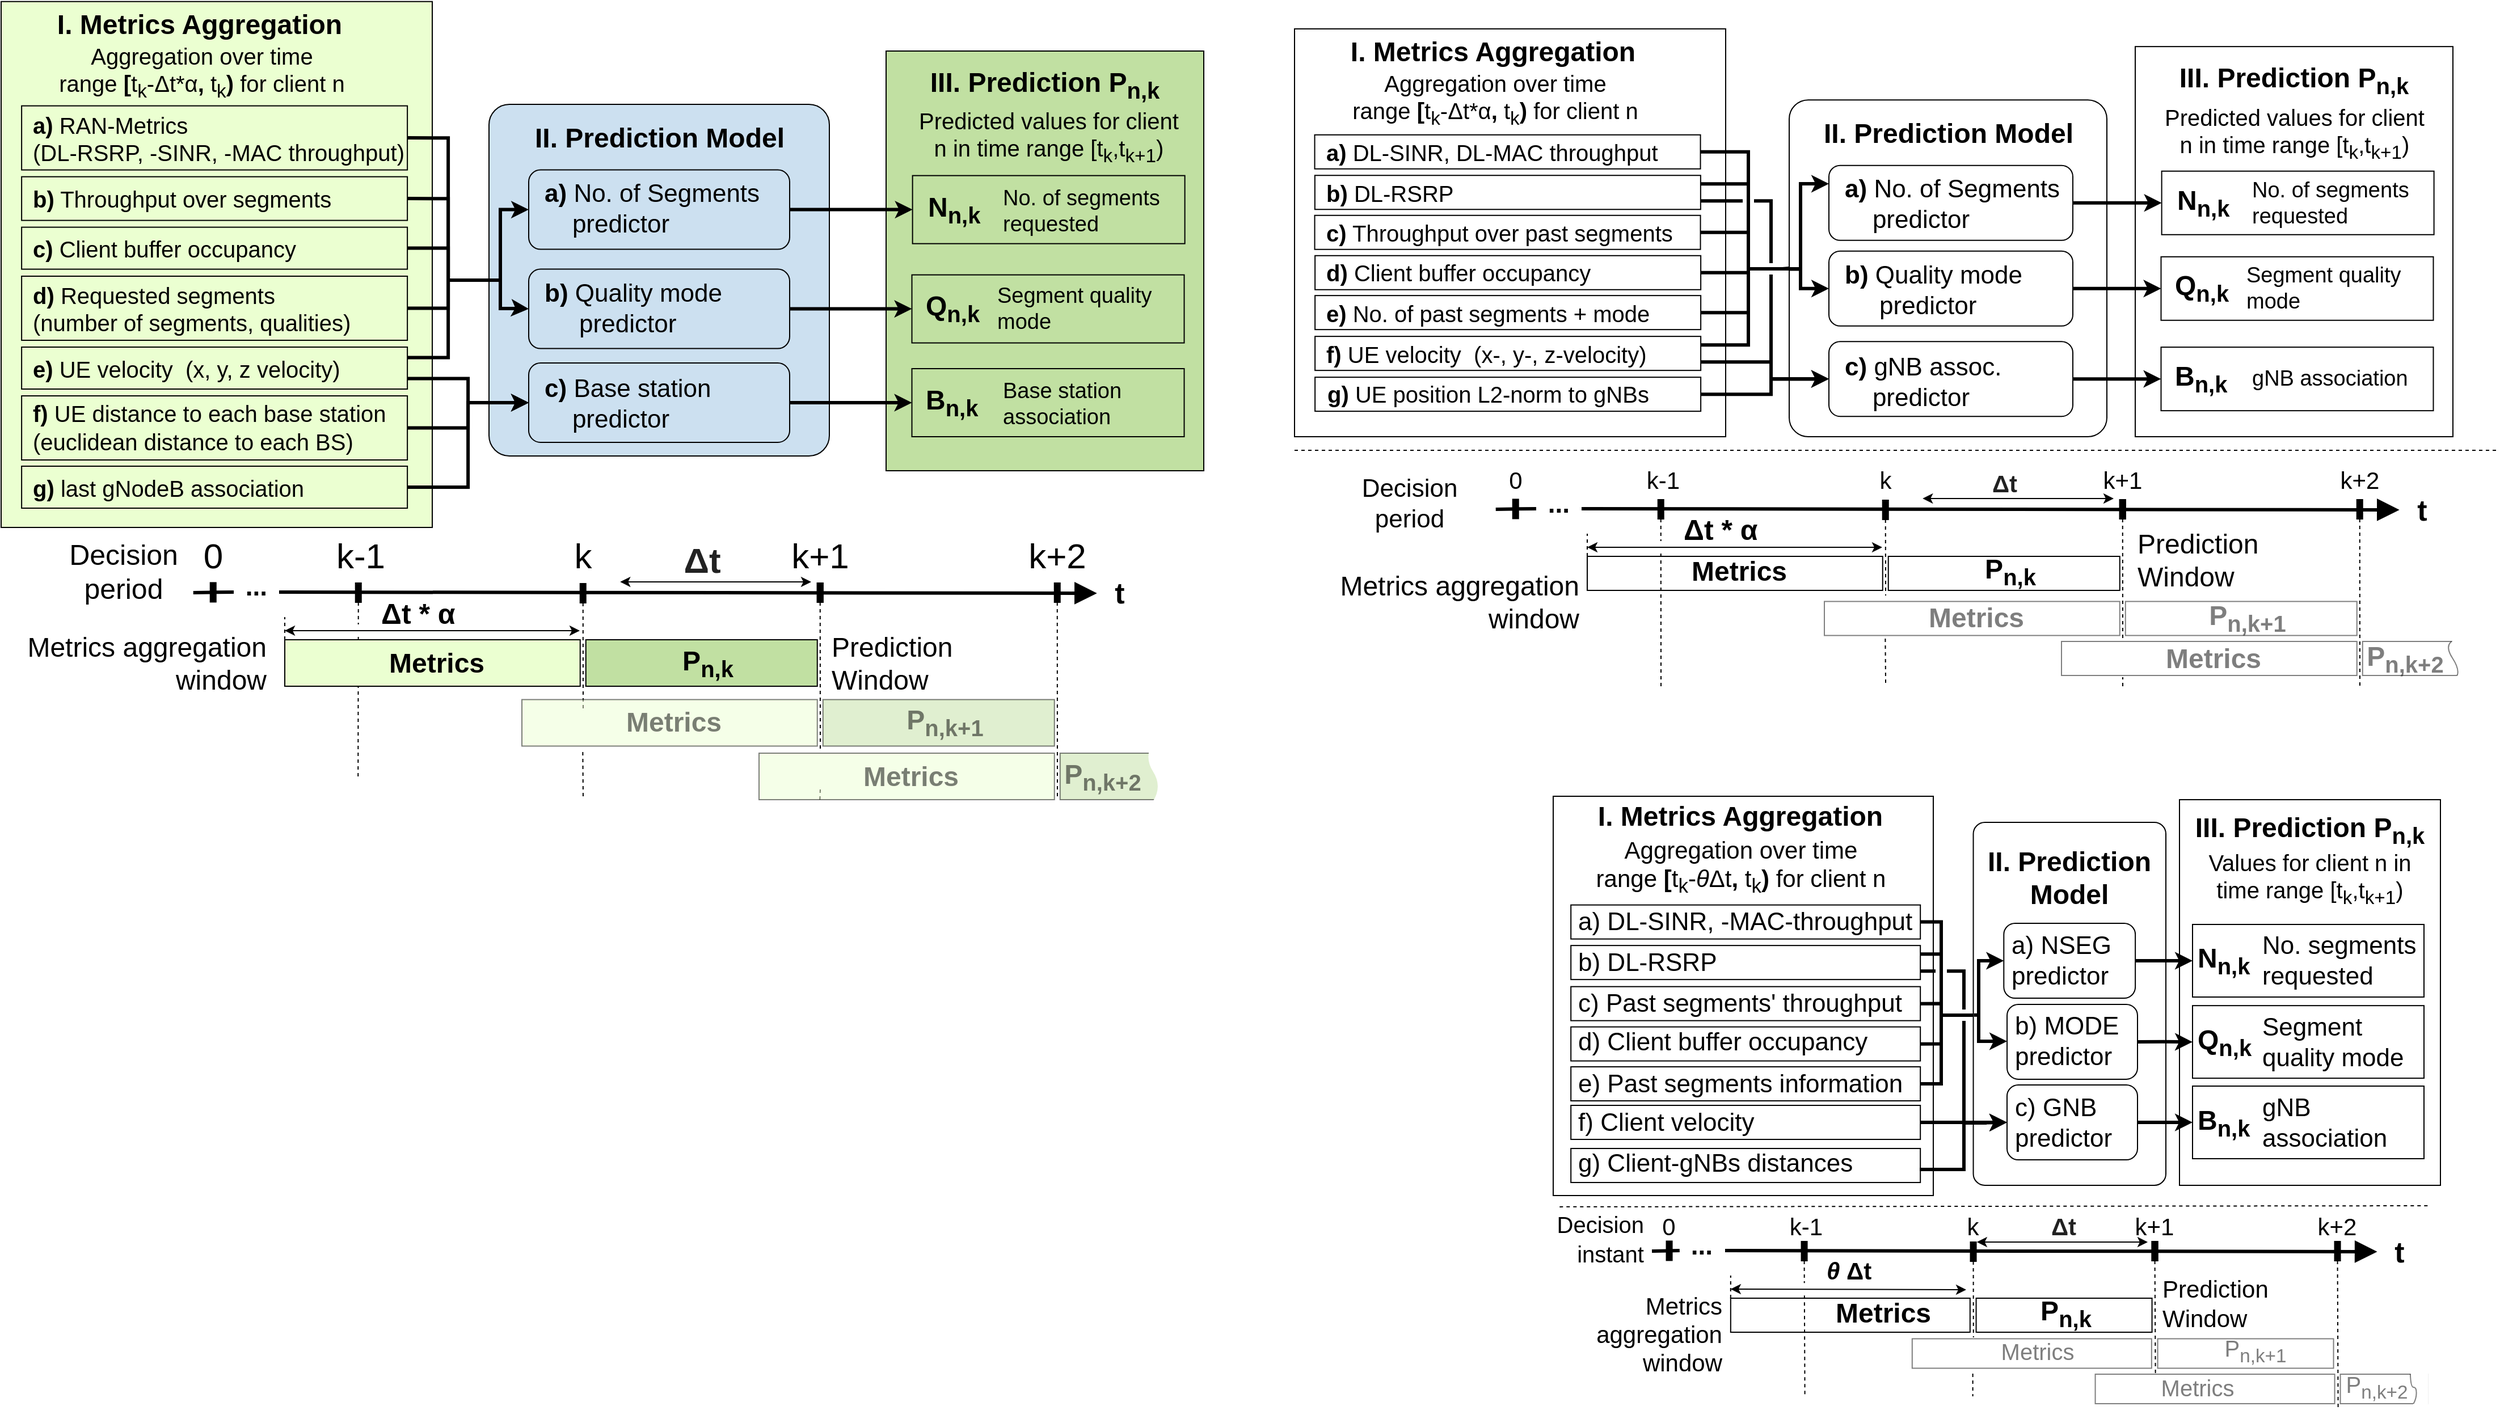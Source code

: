 <mxfile version="13.5.3" type="device"><diagram id="YGS5Wm5rqlFnB0SKMCOr" name="Page-1"><mxGraphModel dx="1209" dy="667" grid="1" gridSize="10" guides="1" tooltips="1" connect="1" arrows="1" fold="1" page="1" pageScale="1" pageWidth="1169" pageHeight="827" math="0" shadow="0"><root><mxCell id="0"/><mxCell id="1" parent="0"/><mxCell id="DU4S9UwHK3_2KbugmwXD-20" value="" style="rounded=0;whiteSpace=wrap;html=1;fontSize=22;strokeColor=#000000;fillColor=none;" parent="1" vertex="1"><mxGeometry x="1468" y="747" width="335" height="352" as="geometry"/></mxCell><mxCell id="DU4S9UwHK3_2KbugmwXD-109" style="edgeStyle=orthogonalEdgeStyle;rounded=0;orthogonalLoop=1;jettySize=auto;html=1;exitX=1;exitY=0.5;exitDx=0;exitDy=0;strokeWidth=3;fontSize=22;endArrow=none;endFill=0;" parent="1" source="DU4S9UwHK3_2KbugmwXD-43" edge="1"><mxGeometry relative="1" as="geometry"><mxPoint x="1838" y="940" as="targetPoint"/><Array as="points"><mxPoint x="1810" y="1001"/><mxPoint x="1810" y="940"/></Array></mxGeometry></mxCell><mxCell id="DU4S9UwHK3_2KbugmwXD-8" value="" style="rounded=1;whiteSpace=wrap;html=1;arcSize=6;fontColor=#828F99;fillColor=none;" parent="1" vertex="1"><mxGeometry x="1838.28" y="770" width="169.72" height="320" as="geometry"/></mxCell><mxCell id="DU4S9UwHK3_2KbugmwXD-106" style="edgeStyle=orthogonalEdgeStyle;rounded=0;orthogonalLoop=1;jettySize=auto;html=1;exitX=1;exitY=0.25;exitDx=0;exitDy=0;strokeWidth=3;fontSize=22;endArrow=none;endFill=0;" parent="1" source="DU4S9UwHK3_2KbugmwXD-95" edge="1"><mxGeometry relative="1" as="geometry"><Array as="points"><mxPoint x="1810" y="886"/><mxPoint x="1810" y="940"/></Array><mxPoint x="1838" y="940" as="targetPoint"/></mxGeometry></mxCell><mxCell id="DU4S9UwHK3_2KbugmwXD-107" style="edgeStyle=orthogonalEdgeStyle;rounded=0;orthogonalLoop=1;jettySize=auto;html=1;exitX=1;exitY=0.5;exitDx=0;exitDy=0;strokeWidth=3;fontSize=22;endArrow=none;endFill=0;" parent="1" source="DU4S9UwHK3_2KbugmwXD-37" edge="1"><mxGeometry relative="1" as="geometry"><Array as="points"><mxPoint x="1810" y="930"/><mxPoint x="1810" y="940"/></Array><mxPoint x="1838" y="940" as="targetPoint"/></mxGeometry></mxCell><mxCell id="DU4S9UwHK3_2KbugmwXD-105" style="edgeStyle=orthogonalEdgeStyle;rounded=0;orthogonalLoop=1;jettySize=auto;html=1;fontSize=22;strokeWidth=3;endArrow=none;endFill=0;" parent="1" source="DU4S9UwHK3_2KbugmwXD-34" edge="1"><mxGeometry relative="1" as="geometry"><Array as="points"><mxPoint x="1810" y="858"/><mxPoint x="1810" y="940"/></Array><mxPoint x="1838" y="940" as="targetPoint"/></mxGeometry></mxCell><mxCell id="DU4S9UwHK3_2KbugmwXD-108" style="edgeStyle=orthogonalEdgeStyle;rounded=0;orthogonalLoop=1;jettySize=auto;html=1;exitX=1;exitY=0.5;exitDx=0;exitDy=0;strokeWidth=3;fontSize=22;endArrow=none;endFill=0;" parent="1" source="DU4S9UwHK3_2KbugmwXD-40" edge="1"><mxGeometry relative="1" as="geometry"><Array as="points"><mxPoint x="1810" y="965"/><mxPoint x="1810" y="940"/></Array><mxPoint x="1838" y="940" as="targetPoint"/></mxGeometry></mxCell><mxCell id="DU4S9UwHK3_2KbugmwXD-37" value="" style="rounded=0;whiteSpace=wrap;html=1;fontSize=18;fontColor=#FFFFFF;align=center;gradientColor=none;fillColor=none;" parent="1" vertex="1"><mxGeometry x="1483.6" y="914.82" width="308" height="30" as="geometry"/></mxCell><mxCell id="DU4S9UwHK3_2KbugmwXD-34" value="" style="rounded=0;whiteSpace=wrap;html=1;fontSize=18;fontColor=#FFFFFF;align=center;gradientColor=none;fillColor=none;" parent="1" vertex="1"><mxGeometry x="1483.6" y="842.82" width="308" height="30" as="geometry"/></mxCell><mxCell id="rTr57TqP9xwcWbc1wPGs-44" style="edgeStyle=orthogonalEdgeStyle;rounded=0;orthogonalLoop=1;jettySize=auto;html=1;exitX=1;exitY=0.25;exitDx=0;exitDy=0;strokeWidth=3;fontSize=18;fontColor=#000000;endArrow=none;endFill=0;" parent="1" source="rTr57TqP9xwcWbc1wPGs-45" edge="1"><mxGeometry relative="1" as="geometry"><mxPoint x="1670" y="282" as="targetPoint"/><Array as="points"><mxPoint x="1640" y="349"/><mxPoint x="1640" y="282"/><mxPoint x="1670" y="282"/></Array></mxGeometry></mxCell><mxCell id="rTr57TqP9xwcWbc1wPGs-31" style="edgeStyle=orthogonalEdgeStyle;rounded=0;orthogonalLoop=1;jettySize=auto;html=1;exitX=1;exitY=0.5;exitDx=0;exitDy=0;strokeWidth=3;fontSize=18;fontColor=#000000;endArrow=none;endFill=0;" parent="1" source="rTr57TqP9xwcWbc1wPGs-32" edge="1"><mxGeometry relative="1" as="geometry"><mxPoint x="1670" y="282" as="targetPoint"/><Array as="points"><mxPoint x="1640" y="179"/><mxPoint x="1640" y="282"/><mxPoint x="1670" y="282"/></Array></mxGeometry></mxCell><mxCell id="AFP3O_VX_Cv5ZzCb7c3T-6" style="edgeStyle=orthogonalEdgeStyle;rounded=0;orthogonalLoop=1;jettySize=auto;html=1;exitX=1;exitY=0.75;exitDx=0;exitDy=0;entryX=0;entryY=0.5;entryDx=0;entryDy=0;strokeWidth=3;jumpStyle=gap;jumpSize=6;" parent="1" source="AFP3O_VX_Cv5ZzCb7c3T-1" target="rTr57TqP9xwcWbc1wPGs-27" edge="1"><mxGeometry relative="1" as="geometry"><Array as="points"><mxPoint x="1660" y="222"/><mxPoint x="1660" y="379"/></Array></mxGeometry></mxCell><mxCell id="2uyf5dTyXMOCLJde01Ve-223" value="" style="endArrow=classic;startArrow=classic;html=1;strokeColor=#000000;strokeWidth=1;fontSize=11;fontColor=#000000;" parent="1" edge="1"><mxGeometry width="50" height="50" relative="1" as="geometry"><mxPoint x="350" y="601" as="sourcePoint"/><mxPoint x="610" y="601" as="targetPoint"/></mxGeometry></mxCell><mxCell id="2uyf5dTyXMOCLJde01Ve-198" value="" style="endArrow=none;dashed=1;html=1;strokeWidth=1;fontSize=22;jumpStyle=gap;jumpSize=11;exitX=0.5;exitY=1;exitDx=0;exitDy=0;" parent="1" source="2uyf5dTyXMOCLJde01Ve-191" edge="1"><mxGeometry width="50" height="50" relative="1" as="geometry"><mxPoint x="414.45" y="587" as="sourcePoint"/><mxPoint x="414.62" y="732" as="targetPoint"/></mxGeometry></mxCell><mxCell id="2uyf5dTyXMOCLJde01Ve-216" value="Metrics aggregation window" style="text;html=1;strokeColor=none;align=right;verticalAlign=middle;whiteSpace=wrap;rounded=0;fontSize=24;fillColor=#ffffff;" parent="1" vertex="1"><mxGeometry x="113" y="612" width="223" height="35" as="geometry"/></mxCell><mxCell id="2uyf5dTyXMOCLJde01Ve-18" value="" style="rounded=1;whiteSpace=wrap;html=1;arcSize=6;fontColor=#828F99;fillColor=#CCE0F0;" parent="1" vertex="1"><mxGeometry x="530" y="137" width="300" height="310" as="geometry"/></mxCell><mxCell id="2uyf5dTyXMOCLJde01Ve-68" style="edgeStyle=orthogonalEdgeStyle;rounded=0;orthogonalLoop=1;jettySize=auto;html=1;exitX=0;exitY=0.5;exitDx=0;exitDy=0;entryX=0;entryY=0.5;entryDx=0;entryDy=0;strokeWidth=3;fontSize=18;fontColor=#000000;" parent="1" source="2uyf5dTyXMOCLJde01Ve-18" target="2uyf5dTyXMOCLJde01Ve-30" edge="1"><mxGeometry relative="1" as="geometry"><mxPoint x="530.0" y="285" as="sourcePoint"/><Array as="points"><mxPoint x="540" y="292"/><mxPoint x="540" y="317"/><mxPoint x="560" y="317"/></Array></mxGeometry></mxCell><mxCell id="2uyf5dTyXMOCLJde01Ve-1" value="" style="rounded=0;whiteSpace=wrap;html=1;fontSize=22;fillColor=#C1E0A2;" parent="1" vertex="1"><mxGeometry x="880" y="90" width="280" height="370" as="geometry"/></mxCell><mxCell id="2uyf5dTyXMOCLJde01Ve-2" value="&lt;font style=&quot;font-size: 24px&quot;&gt;&lt;b style=&quot;font-size: 24px&quot;&gt;&lt;font style=&quot;font-size: 24px&quot;&gt;III. Prediction P&lt;sub&gt;n,&lt;/sub&gt;&lt;/font&gt;&lt;font style=&quot;font-size: 24px&quot;&gt;&lt;span style=&quot;font-size: 24px&quot;&gt;&lt;sub&gt;k&lt;/sub&gt;&lt;/span&gt;&lt;/font&gt;&lt;/b&gt;&lt;/font&gt;" style="text;html=1;strokeColor=none;fillColor=none;align=center;verticalAlign=middle;whiteSpace=wrap;rounded=0;fontSize=24;" parent="1" vertex="1"><mxGeometry x="910" y="110" width="220" height="20" as="geometry"/></mxCell><mxCell id="2uyf5dTyXMOCLJde01Ve-4" value="" style="rounded=0;whiteSpace=wrap;html=1;fontSize=22;fillColor=#C1E0A2;" parent="1" vertex="1"><mxGeometry x="903.31" y="199.81" width="240" height="60" as="geometry"/></mxCell><mxCell id="2uyf5dTyXMOCLJde01Ve-5" value="" style="rounded=0;whiteSpace=wrap;html=1;fontSize=22;fillColor=#C1E0A2;" parent="1" vertex="1"><mxGeometry x="902.75" y="287.31" width="240" height="60" as="geometry"/></mxCell><mxCell id="2uyf5dTyXMOCLJde01Ve-8" value="&lt;font style=&quot;font-size: 24px&quot;&gt;&lt;span style=&quot;font-size: 24px&quot;&gt;&lt;b style=&quot;font-size: 24px&quot;&gt;N&lt;span style=&quot;font-size: 24px&quot;&gt;&lt;span style=&quot;font-size: 24px&quot;&gt;&lt;span style=&quot;font-size: 24px&quot;&gt;&lt;sub&gt;n,k&lt;/sub&gt;&lt;/span&gt;&lt;/span&gt;&lt;/span&gt;&lt;/b&gt;&lt;/span&gt;&lt;/font&gt;" style="text;html=1;strokeColor=none;fillColor=none;align=left;verticalAlign=middle;whiteSpace=wrap;rounded=0;fontSize=24;" parent="1" vertex="1"><mxGeometry x="915.06" y="218.06" width="39" height="23.5" as="geometry"/></mxCell><mxCell id="2uyf5dTyXMOCLJde01Ve-9" value="&lt;font style=&quot;font-size: 19px&quot;&gt;&lt;span style=&quot;font-size: 19px ; font-family: &amp;#34;helvetica&amp;#34; ; font-style: normal ; font-weight: 400 ; letter-spacing: normal ; text-align: left ; text-indent: 0px ; text-transform: none ; word-spacing: 0px ; display: inline ; float: none&quot;&gt;No. of segments requested&amp;nbsp;&lt;/span&gt;&lt;/font&gt;" style="text;whiteSpace=wrap;html=1;fontSize=19;labelBackgroundColor=none;verticalAlign=middle;" parent="1" vertex="1"><mxGeometry x="981.37" y="206.81" width="148.63" height="47.5" as="geometry"/></mxCell><mxCell id="2uyf5dTyXMOCLJde01Ve-10" value="&lt;font style=&quot;font-size: 19px;&quot;&gt;&lt;span style=&quot;font-size: 19px; font-family: helvetica; font-style: normal; font-weight: 400; letter-spacing: normal; text-align: left; text-indent: 0px; text-transform: none; word-spacing: 0px; display: inline; float: none;&quot;&gt;Segment quality mode&lt;/span&gt;&lt;/font&gt;" style="text;whiteSpace=wrap;html=1;fontSize=19;labelBackgroundColor=none;verticalAlign=middle;" parent="1" vertex="1"><mxGeometry x="975.5" y="292.31" width="157.5" height="50" as="geometry"/></mxCell><mxCell id="2uyf5dTyXMOCLJde01Ve-11" value="&lt;font style=&quot;font-size: 24px&quot;&gt;&lt;b style=&quot;font-size: 24px&quot;&gt;Q&lt;/b&gt;&lt;span style=&quot;font-size: 24px&quot;&gt;&lt;b style=&quot;font-size: 24px&quot;&gt;&lt;span style=&quot;font-size: 24px&quot;&gt;&lt;sub&gt;n,k&lt;/sub&gt;&lt;/span&gt;&lt;/b&gt;&lt;/span&gt;&lt;/font&gt;" style="text;html=1;strokeColor=none;fillColor=none;align=left;verticalAlign=middle;whiteSpace=wrap;rounded=0;fontSize=24;" parent="1" vertex="1"><mxGeometry x="912.5" y="306.31" width="43" height="22" as="geometry"/></mxCell><mxCell id="2uyf5dTyXMOCLJde01Ve-12" value="" style="rounded=0;whiteSpace=wrap;html=1;fontSize=22;fillColor=#C1E0A2;" parent="1" vertex="1"><mxGeometry x="902.75" y="370.0" width="240" height="60" as="geometry"/></mxCell><mxCell id="2uyf5dTyXMOCLJde01Ve-13" value="&lt;font style=&quot;font-size: 19px;&quot;&gt;&lt;span style=&quot;font-size: 19px; font-family: helvetica; font-style: normal; font-weight: 400; letter-spacing: normal; text-align: left; text-indent: 0px; text-transform: none; word-spacing: 0px; display: inline; float: none;&quot;&gt;Base station association&lt;/span&gt;&lt;/font&gt;" style="text;whiteSpace=wrap;html=1;fontSize=19;labelBackgroundColor=none;verticalAlign=middle;" parent="1" vertex="1"><mxGeometry x="981.37" y="376.0" width="142.5" height="49" as="geometry"/></mxCell><mxCell id="2uyf5dTyXMOCLJde01Ve-14" value="&lt;font style=&quot;font-size: 24px&quot;&gt;&lt;b style=&quot;font-size: 24px&quot;&gt;B&lt;/b&gt;&lt;span style=&quot;font-size: 24px&quot;&gt;&lt;b style=&quot;font-size: 24px&quot;&gt;&lt;span style=&quot;font-size: 24px&quot;&gt;&lt;sub&gt;n,k&lt;/sub&gt;&lt;/span&gt;&lt;/b&gt;&lt;/span&gt;&lt;/font&gt;" style="text;html=1;strokeColor=none;fillColor=none;align=left;verticalAlign=middle;whiteSpace=wrap;rounded=0;fontSize=24;" parent="1" vertex="1"><mxGeometry x="912.5" y="389" width="43" height="22" as="geometry"/></mxCell><mxCell id="2uyf5dTyXMOCLJde01Ve-16" value="" style="rounded=0;whiteSpace=wrap;html=1;fontSize=22;strokeColor=#000000;fillColor=#EBFFD1;" parent="1" vertex="1"><mxGeometry x="100" y="46.37" width="380" height="463.63" as="geometry"/></mxCell><mxCell id="2uyf5dTyXMOCLJde01Ve-24" value="&lt;font style=&quot;font-family: helvetica; font-size: 20px; font-style: normal; font-weight: 400; letter-spacing: normal; text-indent: 0px; text-transform: none; word-spacing: 0px;&quot;&gt;&lt;span style=&quot;font-size: 20px; font-family: helvetica; font-style: normal; font-weight: 400; letter-spacing: normal; text-indent: 0px; text-transform: none; word-spacing: 0px; display: inline; float: none;&quot;&gt;Predicted values for client n in time range&amp;nbsp;&lt;/span&gt;&lt;/font&gt;&lt;span style=&quot;font-size: 20px; font-style: normal; font-weight: 400; letter-spacing: normal; text-indent: 0px; text-transform: none; word-spacing: 0px; font-family: helvetica;&quot;&gt;[t&lt;/span&gt;&lt;span style=&quot;font-size: 20px; font-style: normal; font-weight: 400; letter-spacing: normal; text-indent: 0px; text-transform: none; word-spacing: 0px; font-family: helvetica;&quot;&gt;&lt;span style=&quot;font-size: 20px&quot;&gt;&lt;span style=&quot;font-size: 20px&quot;&gt;&lt;sub&gt;k&lt;/sub&gt;&lt;/span&gt;&lt;/span&gt;&lt;/span&gt;&lt;span style=&quot;font-size: 20px; font-style: normal; font-weight: 400; letter-spacing: normal; text-indent: 0px; text-transform: none; word-spacing: 0px; font-family: helvetica;&quot;&gt;,t&lt;/span&gt;&lt;span style=&quot;font-size: 20px; font-style: normal; font-weight: 400; letter-spacing: normal; text-indent: 0px; text-transform: none; word-spacing: 0px; font-family: helvetica;&quot;&gt;&lt;span style=&quot;font-size: 20px&quot;&gt;&lt;span style=&quot;font-size: 20px&quot;&gt;&lt;sub&gt;k+1&lt;/sub&gt;&lt;/span&gt;&lt;/span&gt;&lt;/span&gt;&lt;span style=&quot;font-size: 20px; font-style: normal; font-weight: 400; letter-spacing: normal; text-indent: 0px; text-transform: none; word-spacing: 0px; font-family: helvetica;&quot;&gt;)&lt;/span&gt;" style="text;whiteSpace=wrap;html=1;align=center;fontSize=20;" parent="1" vertex="1"><mxGeometry x="903.87" y="132.5" width="238.88" height="44" as="geometry"/></mxCell><mxCell id="2uyf5dTyXMOCLJde01Ve-57" style="edgeStyle=orthogonalEdgeStyle;rounded=0;orthogonalLoop=1;jettySize=auto;html=1;exitX=1;exitY=0.5;exitDx=0;exitDy=0;entryX=0;entryY=0.5;entryDx=0;entryDy=0;fontSize=18;fontColor=#000000;strokeWidth=3;" parent="1" source="2uyf5dTyXMOCLJde01Ve-27" target="2uyf5dTyXMOCLJde01Ve-4" edge="1"><mxGeometry relative="1" as="geometry"/></mxCell><mxCell id="2uyf5dTyXMOCLJde01Ve-27" value="" style="rounded=1;whiteSpace=wrap;html=1;fontSize=16;align=center;fillColor=#CCE0F0;" parent="1" vertex="1"><mxGeometry x="565.0" y="194.81" width="230" height="70" as="geometry"/></mxCell><mxCell id="2uyf5dTyXMOCLJde01Ve-28" value="&lt;b&gt;II. Prediction Model&lt;/b&gt;" style="text;html=1;strokeColor=none;fillColor=none;align=center;verticalAlign=middle;whiteSpace=wrap;rounded=0;fontSize=24;" parent="1" vertex="1"><mxGeometry x="567.5" y="156.5" width="225" height="20" as="geometry"/></mxCell><mxCell id="2uyf5dTyXMOCLJde01Ve-29" value="&lt;b style=&quot;font-size: 22px&quot;&gt;a) &lt;/b&gt;&lt;span style=&quot;font-size: 22px&quot;&gt;No. of Segments&amp;nbsp; &amp;nbsp; &amp;nbsp; predictor&lt;/span&gt;" style="text;html=1;strokeColor=none;fillColor=none;align=left;verticalAlign=middle;whiteSpace=wrap;rounded=0;fontSize=22;" parent="1" vertex="1"><mxGeometry x="576.88" y="219.31" width="206.25" height="20" as="geometry"/></mxCell><mxCell id="2uyf5dTyXMOCLJde01Ve-58" style="edgeStyle=orthogonalEdgeStyle;rounded=0;orthogonalLoop=1;jettySize=auto;html=1;exitX=1;exitY=0.5;exitDx=0;exitDy=0;entryX=0;entryY=0.5;entryDx=0;entryDy=0;strokeWidth=3;fontSize=18;fontColor=#000000;" parent="1" source="2uyf5dTyXMOCLJde01Ve-30" target="2uyf5dTyXMOCLJde01Ve-5" edge="1"><mxGeometry relative="1" as="geometry"/></mxCell><mxCell id="2uyf5dTyXMOCLJde01Ve-30" value="" style="rounded=1;whiteSpace=wrap;html=1;fontSize=16;align=center;fillColor=#CCE0F0;" parent="1" vertex="1"><mxGeometry x="565.0" y="282.31" width="230" height="70" as="geometry"/></mxCell><mxCell id="2uyf5dTyXMOCLJde01Ve-31" value="&lt;b style=&quot;font-size: 22px&quot;&gt;b) &lt;/b&gt;&lt;span style=&quot;font-size: 22px&quot;&gt;Quality mode&amp;nbsp; &amp;nbsp; &amp;nbsp; &amp;nbsp; &amp;nbsp;predictor&lt;/span&gt;" style="text;html=1;strokeColor=none;fillColor=none;align=left;verticalAlign=middle;whiteSpace=wrap;rounded=0;fontSize=22;" parent="1" vertex="1"><mxGeometry x="576.88" y="306" width="177.5" height="21" as="geometry"/></mxCell><mxCell id="2uyf5dTyXMOCLJde01Ve-182" style="edgeStyle=orthogonalEdgeStyle;rounded=0;orthogonalLoop=1;jettySize=auto;html=1;exitX=1;exitY=0.5;exitDx=0;exitDy=0;entryX=0;entryY=0.5;entryDx=0;entryDy=0;endArrow=classic;endFill=1;strokeWidth=3;fontSize=18;fontColor=#000000;" parent="1" source="2uyf5dTyXMOCLJde01Ve-32" target="2uyf5dTyXMOCLJde01Ve-12" edge="1"><mxGeometry relative="1" as="geometry"/></mxCell><mxCell id="2uyf5dTyXMOCLJde01Ve-32" value="" style="rounded=1;whiteSpace=wrap;html=1;fontSize=16;align=center;fillColor=#CCE0F0;" parent="1" vertex="1"><mxGeometry x="565.0" y="365" width="230" height="70" as="geometry"/></mxCell><mxCell id="2uyf5dTyXMOCLJde01Ve-33" value="&lt;b style=&quot;font-size: 22px&quot;&gt;c) &lt;/b&gt;&lt;span style=&quot;font-size: 22px&quot;&gt;Base station&amp;nbsp; &amp;nbsp; &amp;nbsp; &amp;nbsp; &amp;nbsp; &amp;nbsp; predictor&lt;/span&gt;" style="text;html=1;strokeColor=none;fillColor=none;align=left;verticalAlign=middle;whiteSpace=wrap;rounded=0;fontSize=22;" parent="1" vertex="1"><mxGeometry x="576.88" y="390" width="193.12" height="21" as="geometry"/></mxCell><mxCell id="2uyf5dTyXMOCLJde01Ve-37" value="&lt;b&gt;I. Metrics Aggregation&lt;/b&gt;" style="text;html=1;strokeColor=none;fillColor=none;align=center;verticalAlign=middle;whiteSpace=wrap;rounded=0;fontSize=24;" parent="1" vertex="1"><mxGeometry x="140" y="57.25" width="270" height="20" as="geometry"/></mxCell><mxCell id="2uyf5dTyXMOCLJde01Ve-38" value="&lt;font style=&quot;font-family: &amp;#34;helvetica&amp;#34; ; font-size: 20px ; font-style: normal ; font-weight: 400 ; letter-spacing: normal ; text-indent: 0px ; text-transform: none ; word-spacing: 0px&quot;&gt;&lt;span style=&quot;font-size: 20px ; font-family: &amp;#34;helvetica&amp;#34; ; font-style: normal ; font-weight: 400 ; letter-spacing: normal ; text-indent: 0px ; text-transform: none ; word-spacing: 0px ; display: inline ; float: none&quot;&gt;Aggregation over time range&amp;nbsp;&lt;/span&gt;&lt;/font&gt;&lt;span style=&quot;font-size: 20px ; font-style: normal ; letter-spacing: normal ; text-indent: 0px ; text-transform: none ; word-spacing: 0px ; font-family: &amp;#34;helvetica&amp;#34;&quot;&gt;&lt;b style=&quot;font-size: 20px&quot;&gt;[&lt;/b&gt;&lt;/span&gt;&lt;span style=&quot;font-family: &amp;#34;helvetica&amp;#34; ; font-size: 20px&quot;&gt;t&lt;/span&gt;&lt;span style=&quot;font-family: &amp;#34;helvetica&amp;#34; ; font-size: 20px&quot;&gt;&lt;span style=&quot;font-size: 20px&quot;&gt;&lt;sub&gt;k&lt;/sub&gt;&lt;/span&gt;-&lt;/span&gt;&lt;font style=&quot;text-align: left ; font-size: 20px&quot;&gt;&lt;span style=&quot;font-family: &amp;#34;arial&amp;#34; , sans-serif ; font-size: 20px&quot;&gt;Δt*&lt;/span&gt;&lt;/font&gt;&lt;span style=&quot;text-align: left ; font-family: &amp;#34;arial&amp;#34; , sans-serif ; font-size: 20px&quot;&gt;α&lt;/span&gt;&lt;span style=&quot;font-size: 20px ; font-style: normal ; letter-spacing: normal ; text-indent: 0px ; text-transform: none ; word-spacing: 0px ; font-family: &amp;#34;helvetica&amp;#34;&quot;&gt;&lt;b style=&quot;font-size: 20px&quot;&gt;,&lt;/b&gt;&lt;/span&gt;&lt;span style=&quot;font-size: 20px ; font-style: normal ; font-weight: 400 ; letter-spacing: normal ; text-indent: 0px ; text-transform: none ; word-spacing: 0px ; font-family: &amp;#34;helvetica&amp;#34;&quot;&gt; t&lt;/span&gt;&lt;span style=&quot;font-size: 20px ; font-style: normal ; font-weight: 400 ; letter-spacing: normal ; text-indent: 0px ; text-transform: none ; word-spacing: 0px ; font-family: &amp;#34;helvetica&amp;#34;&quot;&gt;&lt;span style=&quot;font-size: 20px&quot;&gt;&lt;span style=&quot;font-size: 20px&quot;&gt;&lt;sub&gt;k&lt;/sub&gt;&lt;/span&gt;&lt;/span&gt;&lt;/span&gt;&lt;span style=&quot;font-size: 20px ; font-style: normal ; letter-spacing: normal ; text-indent: 0px ; text-transform: none ; word-spacing: 0px ; font-family: &amp;#34;helvetica&amp;#34;&quot;&gt;&lt;b style=&quot;font-size: 20px&quot;&gt;) &lt;/b&gt;for client n&lt;/span&gt;" style="text;whiteSpace=wrap;html=1;align=center;fontSize=20;" parent="1" vertex="1"><mxGeometry x="136.03" y="75.5" width="281.94" height="57.5" as="geometry"/></mxCell><mxCell id="2uyf5dTyXMOCLJde01Ve-66" style="edgeStyle=orthogonalEdgeStyle;rounded=0;orthogonalLoop=1;jettySize=auto;html=1;exitX=1;exitY=0.5;exitDx=0;exitDy=0;entryX=0;entryY=0.5;entryDx=0;entryDy=0;strokeWidth=3;fontSize=18;fontColor=#000000;endArrow=none;endFill=0;" parent="1" source="2uyf5dTyXMOCLJde01Ve-41" target="2uyf5dTyXMOCLJde01Ve-18" edge="1"><mxGeometry relative="1" as="geometry"/></mxCell><mxCell id="2uyf5dTyXMOCLJde01Ve-41" value="" style="rounded=0;whiteSpace=wrap;html=1;fontSize=18;fontColor=#FFFFFF;align=center;gradientColor=none;fillColor=#EBFFD1;" parent="1" vertex="1"><mxGeometry x="118.06" y="138.31" width="340" height="56.5" as="geometry"/></mxCell><mxCell id="2uyf5dTyXMOCLJde01Ve-42" value="&lt;div style=&quot;font-size: 20px;&quot;&gt;&lt;span style=&quot;font-family: helvetica; font-size: 20px;&quot;&gt;&lt;b style=&quot;font-size: 20px;&quot;&gt;a)&lt;/b&gt; RAN-Metrics&amp;nbsp;&lt;/span&gt;&lt;/div&gt;&lt;font style=&quot;font-size: 20px;&quot;&gt;&lt;span style=&quot;font-size: 20px; font-family: helvetica; font-style: normal; font-weight: 400; letter-spacing: normal; text-indent: 0px; text-transform: none; word-spacing: 0px; display: inline; float: none;&quot;&gt;(DL-RSRP, -SINR, -MAC throughput)&lt;/span&gt;&lt;/font&gt;" style="text;whiteSpace=wrap;html=1;fontSize=20;labelBackgroundColor=none;verticalAlign=middle;align=left;" parent="1" vertex="1"><mxGeometry x="125.83" y="149.5" width="354.17" height="34.12" as="geometry"/></mxCell><mxCell id="2uyf5dTyXMOCLJde01Ve-65" style="edgeStyle=orthogonalEdgeStyle;rounded=0;orthogonalLoop=1;jettySize=auto;html=1;exitX=1;exitY=0.5;exitDx=0;exitDy=0;entryX=0;entryY=0.5;entryDx=0;entryDy=0;strokeWidth=3;fontSize=18;fontColor=#000000;endArrow=none;endFill=0;" parent="1" source="2uyf5dTyXMOCLJde01Ve-43" target="2uyf5dTyXMOCLJde01Ve-18" edge="1"><mxGeometry relative="1" as="geometry"/></mxCell><mxCell id="2uyf5dTyXMOCLJde01Ve-43" value="" style="rounded=0;whiteSpace=wrap;html=1;fontSize=18;fontColor=#FFFFFF;align=center;gradientColor=none;fillColor=#EBFFD1;" parent="1" vertex="1"><mxGeometry x="118.06" y="200.81" width="340" height="38.5" as="geometry"/></mxCell><mxCell id="2uyf5dTyXMOCLJde01Ve-44" value="&lt;font style=&quot;font-size: 20px&quot;&gt;&lt;span style=&quot;font-size: 20px ; font-family: &amp;#34;helvetica&amp;#34; ; font-style: normal ; letter-spacing: normal ; text-indent: 0px ; text-transform: none ; word-spacing: 0px ; display: inline ; float: none&quot;&gt;&lt;b style=&quot;font-size: 20px&quot;&gt;b)&lt;/b&gt;&lt;/span&gt;&lt;span style=&quot;font-size: 20px ; font-family: &amp;#34;helvetica&amp;#34; ; font-style: normal ; font-weight: 400 ; letter-spacing: normal ; text-indent: 0px ; text-transform: none ; word-spacing: 0px ; display: inline ; float: none&quot;&gt; Throughput over segments&amp;nbsp;&lt;br style=&quot;font-size: 20px&quot;&gt;&lt;/span&gt;&lt;/font&gt;" style="text;whiteSpace=wrap;html=1;fontSize=20;labelBackgroundColor=none;verticalAlign=middle;align=left;" parent="1" vertex="1"><mxGeometry x="125.83" y="206.81" width="324.17" height="26.5" as="geometry"/></mxCell><mxCell id="2uyf5dTyXMOCLJde01Ve-63" style="edgeStyle=orthogonalEdgeStyle;rounded=0;orthogonalLoop=1;jettySize=auto;html=1;exitX=1;exitY=0.5;exitDx=0;exitDy=0;strokeWidth=3;fontSize=18;fontColor=#000000;endArrow=none;endFill=0;" parent="1" source="2uyf5dTyXMOCLJde01Ve-45" target="2uyf5dTyXMOCLJde01Ve-18" edge="1"><mxGeometry relative="1" as="geometry"/></mxCell><mxCell id="2uyf5dTyXMOCLJde01Ve-45" value="" style="rounded=0;whiteSpace=wrap;html=1;fontSize=18;fontColor=#FFFFFF;align=center;gradientColor=none;fillColor=#EBFFD1;" parent="1" vertex="1"><mxGeometry x="118.06" y="245.31" width="340" height="37" as="geometry"/></mxCell><mxCell id="2uyf5dTyXMOCLJde01Ve-46" value="&lt;font style=&quot;font-size: 20px;&quot;&gt;&lt;span style=&quot;font-size: 20px; font-family: helvetica; font-style: normal; letter-spacing: normal; text-indent: 0px; text-transform: none; word-spacing: 0px; display: inline; float: none;&quot;&gt;&lt;b style=&quot;font-size: 20px;&quot;&gt;c)&lt;/b&gt;&lt;/span&gt;&lt;span style=&quot;font-size: 20px; font-family: helvetica; font-style: normal; font-weight: 400; letter-spacing: normal; text-indent: 0px; text-transform: none; word-spacing: 0px; display: inline; float: none;&quot;&gt; Client buffer occupancy&amp;nbsp;&lt;br style=&quot;font-size: 20px;&quot;&gt;&lt;/span&gt;&lt;/font&gt;" style="text;whiteSpace=wrap;html=1;fontSize=20;labelBackgroundColor=none;verticalAlign=middle;align=left;" parent="1" vertex="1"><mxGeometry x="125.83" y="253.56" width="286.94" height="20.5" as="geometry"/></mxCell><mxCell id="2uyf5dTyXMOCLJde01Ve-62" style="edgeStyle=orthogonalEdgeStyle;rounded=0;orthogonalLoop=1;jettySize=auto;html=1;exitX=1;exitY=0.5;exitDx=0;exitDy=0;strokeWidth=3;fontSize=18;fontColor=#000000;endArrow=none;endFill=0;" parent="1" source="2uyf5dTyXMOCLJde01Ve-47" target="2uyf5dTyXMOCLJde01Ve-18" edge="1"><mxGeometry relative="1" as="geometry"/></mxCell><mxCell id="2uyf5dTyXMOCLJde01Ve-47" value="" style="rounded=0;whiteSpace=wrap;html=1;fontSize=18;fontColor=#FFFFFF;align=center;gradientColor=none;fillColor=#EBFFD1;" parent="1" vertex="1"><mxGeometry x="118.06" y="288.5" width="340" height="56.5" as="geometry"/></mxCell><mxCell id="2uyf5dTyXMOCLJde01Ve-48" value="&lt;font style=&quot;font-size: 20px&quot;&gt;&lt;span style=&quot;font-size: 20px ; font-family: &amp;#34;helvetica&amp;#34; ; font-style: normal ; letter-spacing: normal ; text-indent: 0px ; text-transform: none ; word-spacing: 0px ; display: inline ; float: none&quot;&gt;&lt;b style=&quot;font-size: 20px&quot;&gt;d)&lt;/b&gt;&lt;/span&gt;&lt;span style=&quot;font-size: 20px ; font-family: &amp;#34;helvetica&amp;#34; ; font-style: normal ; font-weight: 400 ; letter-spacing: normal ; text-indent: 0px ; text-transform: none ; word-spacing: 0px ; display: inline ; float: none&quot;&gt; Requested segments&amp;nbsp;&lt;br style=&quot;font-size: 20px&quot;&gt;(number of segments, qualities)&lt;br style=&quot;font-size: 20px&quot;&gt;&lt;/span&gt;&lt;/font&gt;" style="text;whiteSpace=wrap;html=1;fontSize=20;labelBackgroundColor=none;verticalAlign=middle;align=left;" parent="1" vertex="1"><mxGeometry x="125.83" y="306.5" width="308.47" height="20.5" as="geometry"/></mxCell><mxCell id="2uyf5dTyXMOCLJde01Ve-59" style="edgeStyle=orthogonalEdgeStyle;rounded=0;orthogonalLoop=1;jettySize=auto;html=1;exitX=1;exitY=0.75;exitDx=0;exitDy=0;strokeWidth=3;fontSize=18;fontColor=#000000;" parent="1" source="2uyf5dTyXMOCLJde01Ve-49" target="2uyf5dTyXMOCLJde01Ve-32" edge="1"><mxGeometry relative="1" as="geometry"/></mxCell><mxCell id="2uyf5dTyXMOCLJde01Ve-69" style="edgeStyle=orthogonalEdgeStyle;rounded=0;orthogonalLoop=1;jettySize=auto;html=1;exitX=1;exitY=0.25;exitDx=0;exitDy=0;entryX=0;entryY=0.5;entryDx=0;entryDy=0;strokeWidth=3;fontSize=18;fontColor=#000000;endArrow=none;endFill=0;" parent="1" source="2uyf5dTyXMOCLJde01Ve-49" target="2uyf5dTyXMOCLJde01Ve-18" edge="1"><mxGeometry relative="1" as="geometry"/></mxCell><mxCell id="2uyf5dTyXMOCLJde01Ve-49" value="" style="rounded=0;whiteSpace=wrap;html=1;fontSize=18;fontColor=#FFFFFF;align=center;gradientColor=none;fillColor=#EBFFD1;" parent="1" vertex="1"><mxGeometry x="118.06" y="351.0" width="340" height="37" as="geometry"/></mxCell><mxCell id="2uyf5dTyXMOCLJde01Ve-50" value="&lt;font style=&quot;font-size: 20px;&quot;&gt;&lt;span style=&quot;font-size: 20px; font-family: helvetica; font-style: normal; letter-spacing: normal; text-indent: 0px; text-transform: none; word-spacing: 0px; display: inline; float: none;&quot;&gt;&lt;b style=&quot;font-size: 20px;&quot;&gt;e)&lt;/b&gt;&lt;/span&gt;&lt;span style=&quot;font-size: 20px; font-family: helvetica; font-style: normal; font-weight: 400; letter-spacing: normal; text-indent: 0px; text-transform: none; word-spacing: 0px; display: inline; float: none;&quot;&gt; UE velocity&amp;nbsp; (x, y, z velocity)&lt;br style=&quot;font-size: 20px;&quot;&gt;&lt;/span&gt;&lt;/font&gt;" style="text;whiteSpace=wrap;html=1;fontSize=20;labelBackgroundColor=none;verticalAlign=middle;align=left;" parent="1" vertex="1"><mxGeometry x="125.83" y="359.25" width="278.47" height="20.5" as="geometry"/></mxCell><mxCell id="2uyf5dTyXMOCLJde01Ve-60" style="edgeStyle=orthogonalEdgeStyle;rounded=0;orthogonalLoop=1;jettySize=auto;html=1;exitX=1;exitY=0.5;exitDx=0;exitDy=0;strokeWidth=3;fontSize=18;fontColor=#000000;entryX=0;entryY=0.5;entryDx=0;entryDy=0;" parent="1" source="2uyf5dTyXMOCLJde01Ve-51" target="2uyf5dTyXMOCLJde01Ve-32" edge="1"><mxGeometry relative="1" as="geometry"><mxPoint x="560" y="422" as="targetPoint"/></mxGeometry></mxCell><mxCell id="2uyf5dTyXMOCLJde01Ve-51" value="" style="rounded=0;whiteSpace=wrap;html=1;fontSize=20;fontColor=#FFFFFF;align=center;gradientColor=none;fillColor=#EBFFD1;" parent="1" vertex="1"><mxGeometry x="118.06" y="394.0" width="340" height="56.5" as="geometry"/></mxCell><mxCell id="2uyf5dTyXMOCLJde01Ve-52" value="&lt;font style=&quot;font-size: 20px&quot;&gt;&lt;span style=&quot;font-family: &amp;#34;helvetica&amp;#34; ; font-style: normal ; letter-spacing: normal ; text-indent: 0px ; text-transform: none ; word-spacing: 0px ; display: inline ; float: none&quot;&gt;&lt;b&gt;f)&lt;/b&gt;&lt;/span&gt;&lt;span style=&quot;font-family: &amp;#34;helvetica&amp;#34; ; font-style: normal ; font-weight: 400 ; letter-spacing: normal ; text-indent: 0px ; text-transform: none ; word-spacing: 0px ; display: inline ; float: none&quot;&gt; UE distance to each base station&amp;nbsp; &lt;br&gt;(euclidean distance to each BS)&lt;br style=&quot;font-size: 18px&quot;&gt;&lt;/span&gt;&lt;/font&gt;" style="text;whiteSpace=wrap;html=1;fontSize=18;labelBackgroundColor=none;verticalAlign=middle;align=left;" parent="1" vertex="1"><mxGeometry x="125.83" y="412" width="334.17" height="20.5" as="geometry"/></mxCell><mxCell id="2uyf5dTyXMOCLJde01Ve-61" style="edgeStyle=orthogonalEdgeStyle;rounded=0;orthogonalLoop=1;jettySize=auto;html=1;exitX=1;exitY=0.5;exitDx=0;exitDy=0;entryX=0;entryY=0.5;entryDx=0;entryDy=0;strokeWidth=3;fontSize=18;fontColor=#000000;" parent="1" source="2uyf5dTyXMOCLJde01Ve-53" target="2uyf5dTyXMOCLJde01Ve-32" edge="1"><mxGeometry relative="1" as="geometry"/></mxCell><mxCell id="2uyf5dTyXMOCLJde01Ve-53" value="" style="rounded=0;whiteSpace=wrap;html=1;fontSize=18;fontColor=#FFFFFF;align=center;gradientColor=none;fillColor=#EBFFD1;" parent="1" vertex="1"><mxGeometry x="118.06" y="456.0" width="340" height="37" as="geometry"/></mxCell><mxCell id="2uyf5dTyXMOCLJde01Ve-54" value="&lt;font style=&quot;font-size: 20px;&quot;&gt;&lt;span style=&quot;font-size: 20px; font-family: helvetica; font-style: normal; letter-spacing: normal; text-indent: 0px; text-transform: none; word-spacing: 0px; display: inline; float: none;&quot;&gt;&lt;b style=&quot;font-size: 20px;&quot;&gt;g)&lt;/b&gt;&lt;/span&gt;&lt;span style=&quot;font-size: 20px; font-family: helvetica; font-style: normal; font-weight: 400; letter-spacing: normal; text-indent: 0px; text-transform: none; word-spacing: 0px; display: inline; float: none;&quot;&gt; last gNodeB association&lt;br style=&quot;font-size: 20px;&quot;&gt;&lt;/span&gt;&lt;/font&gt;" style="text;whiteSpace=wrap;html=1;fontSize=20;labelBackgroundColor=none;verticalAlign=middle;align=left;" parent="1" vertex="1"><mxGeometry x="125.83" y="464.25" width="284.17" height="20.5" as="geometry"/></mxCell><mxCell id="2uyf5dTyXMOCLJde01Ve-67" style="edgeStyle=orthogonalEdgeStyle;rounded=0;orthogonalLoop=1;jettySize=auto;html=1;exitX=0;exitY=0.5;exitDx=0;exitDy=0;entryX=0;entryY=0.5;entryDx=0;entryDy=0;strokeWidth=3;fontSize=18;fontColor=#000000;" parent="1" source="2uyf5dTyXMOCLJde01Ve-18" target="2uyf5dTyXMOCLJde01Ve-27" edge="1"><mxGeometry relative="1" as="geometry"><mxPoint x="530.0" y="285" as="sourcePoint"/><Array as="points"><mxPoint x="540" y="292"/><mxPoint x="540" y="230"/></Array></mxGeometry></mxCell><mxCell id="2uyf5dTyXMOCLJde01Ve-185" value="" style="endArrow=block;html=1;endFill=1;startSize=6;endSize=12;strokeWidth=3;entryX=0;entryY=0.5;entryDx=0;entryDy=0;exitX=1;exitY=0.75;exitDx=0;exitDy=0;" parent="1" source="2uyf5dTyXMOCLJde01Ve-187" target="2uyf5dTyXMOCLJde01Ve-186" edge="1"><mxGeometry width="50" height="50" relative="1" as="geometry"><mxPoint x="408.37" y="568" as="sourcePoint"/><mxPoint x="998.37" y="568" as="targetPoint"/></mxGeometry></mxCell><mxCell id="2uyf5dTyXMOCLJde01Ve-186" value="&lt;font style=&quot;font-size: 26px;&quot;&gt;&lt;b style=&quot;font-size: 26px;&quot;&gt;t&lt;/b&gt;&lt;/font&gt;" style="text;html=1;strokeColor=none;fillColor=none;align=center;verticalAlign=middle;whiteSpace=wrap;rounded=0;fontSize=26;" parent="1" vertex="1"><mxGeometry x="1065.87" y="558" width="40" height="20" as="geometry"/></mxCell><mxCell id="2uyf5dTyXMOCLJde01Ve-187" value="&lt;b&gt;&lt;font style=&quot;font-size: 23px&quot;&gt;...&lt;/font&gt;&lt;/b&gt;" style="text;html=1;strokeColor=none;align=center;verticalAlign=middle;whiteSpace=wrap;rounded=0;fillColor=#ffffff;" parent="1" vertex="1"><mxGeometry x="305" y="552" width="40" height="20" as="geometry"/></mxCell><mxCell id="2uyf5dTyXMOCLJde01Ve-188" value="" style="endArrow=none;html=1;strokeWidth=3;entryX=0;entryY=0.75;entryDx=0;entryDy=0;" parent="1" source="2uyf5dTyXMOCLJde01Ve-189" target="2uyf5dTyXMOCLJde01Ve-187" edge="1"><mxGeometry width="50" height="50" relative="1" as="geometry"><mxPoint x="269.37" y="567.5" as="sourcePoint"/><mxPoint x="309.37" y="567.5" as="targetPoint"/></mxGeometry></mxCell><mxCell id="2uyf5dTyXMOCLJde01Ve-189" value="" style="rounded=0;whiteSpace=wrap;html=1;fillColor=#000000;" parent="1" vertex="1"><mxGeometry x="284.37" y="558.7" width="5" height="17" as="geometry"/></mxCell><mxCell id="2uyf5dTyXMOCLJde01Ve-190" value="" style="endArrow=none;html=1;strokeWidth=3;" parent="1" target="2uyf5dTyXMOCLJde01Ve-189" edge="1"><mxGeometry width="50" height="50" relative="1" as="geometry"><mxPoint x="269.37" y="567.5" as="sourcePoint"/><mxPoint x="309.37" y="567.5" as="targetPoint"/></mxGeometry></mxCell><mxCell id="2uyf5dTyXMOCLJde01Ve-191" value="" style="rounded=0;whiteSpace=wrap;html=1;fillColor=#000000;" parent="1" vertex="1"><mxGeometry x="412.37" y="559" width="5" height="17" as="geometry"/></mxCell><mxCell id="2uyf5dTyXMOCLJde01Ve-192" value="&lt;font style=&quot;font-size: 31px;&quot;&gt;0&lt;/font&gt;" style="text;html=1;strokeColor=none;fillColor=none;align=center;verticalAlign=middle;whiteSpace=wrap;rounded=0;fontSize=31;" parent="1" vertex="1"><mxGeometry x="276.87" y="525" width="20" height="20" as="geometry"/></mxCell><mxCell id="2uyf5dTyXMOCLJde01Ve-193" value="k+2" style="text;html=1;strokeColor=none;fillColor=none;align=center;verticalAlign=middle;whiteSpace=wrap;rounded=0;fontSize=31;" parent="1" vertex="1"><mxGeometry x="1010.87" y="525" width="40" height="20" as="geometry"/></mxCell><mxCell id="2uyf5dTyXMOCLJde01Ve-194" value="k+1" style="text;html=1;strokeColor=none;fillColor=none;align=center;verticalAlign=middle;whiteSpace=wrap;rounded=0;fontSize=31;" parent="1" vertex="1"><mxGeometry x="801.87" y="525" width="40" height="20" as="geometry"/></mxCell><mxCell id="2uyf5dTyXMOCLJde01Ve-195" value="k" style="text;html=1;strokeColor=none;fillColor=none;align=center;verticalAlign=middle;whiteSpace=wrap;rounded=0;fontSize=31;" parent="1" vertex="1"><mxGeometry x="592.87" y="525" width="40" height="20" as="geometry"/></mxCell><mxCell id="2uyf5dTyXMOCLJde01Ve-196" value="k-1" style="text;html=1;strokeColor=none;fillColor=none;align=center;verticalAlign=middle;whiteSpace=wrap;rounded=0;fontSize=31;" parent="1" vertex="1"><mxGeometry x="387" y="525" width="60" height="20" as="geometry"/></mxCell><mxCell id="2uyf5dTyXMOCLJde01Ve-199" value="" style="endArrow=none;dashed=1;html=1;strokeWidth=1;fontSize=22;exitX=0.5;exitY=1;exitDx=0;exitDy=0;" parent="1" source="2uyf5dTyXMOCLJde01Ve-204" edge="1"><mxGeometry width="50" height="50" relative="1" as="geometry"><mxPoint x="612.53" y="587" as="sourcePoint"/><mxPoint x="613" y="670" as="targetPoint"/></mxGeometry></mxCell><mxCell id="2uyf5dTyXMOCLJde01Ve-200" value="" style="endArrow=none;dashed=1;html=1;strokeWidth=1;fontSize=22;exitX=0.5;exitY=1;exitDx=0;exitDy=0;" parent="1" source="2uyf5dTyXMOCLJde01Ve-206" edge="1"><mxGeometry width="50" height="50" relative="1" as="geometry"><mxPoint x="821.53" y="587" as="sourcePoint"/><mxPoint x="822" y="706" as="targetPoint"/></mxGeometry></mxCell><mxCell id="2uyf5dTyXMOCLJde01Ve-201" value="" style="endArrow=none;dashed=1;html=1;strokeWidth=1;fontSize=22;exitX=0.5;exitY=1;exitDx=0;exitDy=0;" parent="1" source="2uyf5dTyXMOCLJde01Ve-207" edge="1"><mxGeometry width="50" height="50" relative="1" as="geometry"><mxPoint x="1030.53" y="586" as="sourcePoint"/><mxPoint x="1031" y="750" as="targetPoint"/></mxGeometry></mxCell><mxCell id="2uyf5dTyXMOCLJde01Ve-202" value="&lt;font style=&quot;font-size: 25px&quot;&gt;Decision period&lt;/font&gt;" style="text;html=1;strokeColor=none;fillColor=none;align=center;verticalAlign=middle;whiteSpace=wrap;rounded=0;fontSize=25;" parent="1" vertex="1"><mxGeometry x="143" y="523.5" width="130" height="48.5" as="geometry"/></mxCell><mxCell id="2uyf5dTyXMOCLJde01Ve-203" value="" style="endArrow=classic;startArrow=classic;html=1;strokeColor=#000000;strokeWidth=1;fontSize=11;fontColor=#000000;" parent="1" edge="1"><mxGeometry width="50" height="50" relative="1" as="geometry"><mxPoint x="645.62" y="558" as="sourcePoint"/><mxPoint x="814" y="558" as="targetPoint"/></mxGeometry></mxCell><mxCell id="2uyf5dTyXMOCLJde01Ve-204" value="" style="rounded=0;whiteSpace=wrap;html=1;fillColor=#000000;" parent="1" vertex="1"><mxGeometry x="610.37" y="559.5" width="5" height="17" as="geometry"/></mxCell><mxCell id="2uyf5dTyXMOCLJde01Ve-205" value="" style="rounded=0;whiteSpace=wrap;html=1;fillColor=#000000;" parent="1" vertex="1"><mxGeometry x="819.37" y="559" width="5" height="17" as="geometry"/></mxCell><mxCell id="2uyf5dTyXMOCLJde01Ve-206" value="" style="rounded=0;whiteSpace=wrap;html=1;fillColor=#000000;" parent="1" vertex="1"><mxGeometry x="819.37" y="559" width="5" height="17" as="geometry"/></mxCell><mxCell id="2uyf5dTyXMOCLJde01Ve-207" value="" style="rounded=0;whiteSpace=wrap;html=1;fillColor=#000000;" parent="1" vertex="1"><mxGeometry x="1028.37" y="559" width="5" height="17" as="geometry"/></mxCell><mxCell id="2uyf5dTyXMOCLJde01Ve-208" value="&lt;font style=&quot;font-size: 31px;&quot;&gt;&lt;b style=&quot;color: rgb(34, 34, 34); font-family: arial, sans-serif; background-color: rgb(255, 255, 255); font-size: 31px;&quot;&gt;Δt&lt;/b&gt;&lt;/font&gt;" style="text;html=1;strokeColor=none;align=center;verticalAlign=middle;whiteSpace=wrap;rounded=0;fontSize=31;fontColor=#000000;fillColor=#ffffff;" parent="1" vertex="1"><mxGeometry x="703" y="527" width="30.25" height="23" as="geometry"/></mxCell><mxCell id="2uyf5dTyXMOCLJde01Ve-213" value="" style="rounded=0;whiteSpace=wrap;html=1;fontSize=22;strokeColor=#000000;fillColor=#C1E0A2;" parent="1" vertex="1"><mxGeometry x="615.37" y="609" width="204" height="41" as="geometry"/></mxCell><mxCell id="2uyf5dTyXMOCLJde01Ve-214" value="Prediction Window" style="text;html=1;strokeColor=none;align=left;verticalAlign=middle;whiteSpace=wrap;rounded=0;fontSize=24;fillColor=#ffffff;labelBackgroundColor=#ffffff;" parent="1" vertex="1"><mxGeometry x="829.75" y="617.5" width="168.75" height="24" as="geometry"/></mxCell><mxCell id="2uyf5dTyXMOCLJde01Ve-224" value="&lt;font style=&quot;font-size: 25px;&quot;&gt;&lt;b style=&quot;font-family: arial, sans-serif; font-size: 25px;&quot;&gt;Δt *&amp;nbsp;&lt;/b&gt;&lt;/font&gt;&lt;b style=&quot;font-family: arial, sans-serif; font-size: 25px;&quot;&gt;α&lt;/b&gt;" style="text;html=1;strokeColor=none;align=left;verticalAlign=middle;whiteSpace=wrap;rounded=0;fontSize=25;fontColor=#000000;labelBackgroundColor=none;fillColor=#ffffff;" parent="1" vertex="1"><mxGeometry x="432.77" y="572" width="78.62" height="25" as="geometry"/></mxCell><mxCell id="2uyf5dTyXMOCLJde01Ve-212" value="" style="rounded=0;whiteSpace=wrap;html=1;fontSize=22;strokeColor=#000000;fillColor=#EBFFD1;" parent="1" vertex="1"><mxGeometry x="350" y="609" width="260.37" height="41" as="geometry"/></mxCell><mxCell id="2uyf5dTyXMOCLJde01Ve-238" value="&lt;span style=&quot;font-size: 24px;&quot;&gt;Metrics&lt;/span&gt;" style="text;html=1;strokeColor=none;fillColor=none;align=center;verticalAlign=middle;whiteSpace=wrap;rounded=0;fontStyle=1;fontSize=24;" parent="1" vertex="1"><mxGeometry x="464.3" y="619.5" width="40" height="20" as="geometry"/></mxCell><mxCell id="2uyf5dTyXMOCLJde01Ve-241" value="&lt;font style=&quot;font-size: 24px&quot;&gt;&lt;b style=&quot;font-size: 24px&quot;&gt;P&lt;sub&gt;n,k&lt;/sub&gt;&lt;/b&gt;&lt;/font&gt;" style="text;html=1;strokeColor=none;fillColor=none;align=center;verticalAlign=middle;whiteSpace=wrap;rounded=0;fontSize=24;opacity=50;" parent="1" vertex="1"><mxGeometry x="703" y="619.5" width="40" height="20" as="geometry"/></mxCell><mxCell id="2uyf5dTyXMOCLJde01Ve-237" value="" style="shape=document;whiteSpace=wrap;html=1;boundedLbl=1;fillColor=#ffffff;fontSize=20;rotation=90;strokeColor=none;" parent="1" vertex="1"><mxGeometry x="1060" y="702.75" width="41" height="32" as="geometry"/></mxCell><mxCell id="2uyf5dTyXMOCLJde01Ve-245" value="" style="endArrow=none;dashed=1;html=1;strokeWidth=1;fontSize=22;fontColor=#000000;" parent="1" edge="1"><mxGeometry width="50" height="50" relative="1" as="geometry"><mxPoint x="350" y="609" as="sourcePoint"/><mxPoint x="350" y="589" as="targetPoint"/></mxGeometry></mxCell><mxCell id="2uyf5dTyXMOCLJde01Ve-246" value="" style="endArrow=none;dashed=1;html=1;strokeWidth=1;fontSize=22;exitX=0.5;exitY=1;exitDx=0;exitDy=0;" parent="1" edge="1"><mxGeometry width="50" height="50" relative="1" as="geometry"><mxPoint x="612.67" y="708" as="sourcePoint"/><mxPoint x="613" y="750" as="targetPoint"/></mxGeometry></mxCell><mxCell id="2uyf5dTyXMOCLJde01Ve-247" value="" style="endArrow=none;dashed=1;html=1;strokeWidth=1;fontSize=22;exitX=0.5;exitY=1;exitDx=0;exitDy=0;" parent="1" edge="1"><mxGeometry width="50" height="50" relative="1" as="geometry"><mxPoint x="821.66" y="750" as="sourcePoint"/><mxPoint x="822" y="740" as="targetPoint"/></mxGeometry></mxCell><mxCell id="2uyf5dTyXMOCLJde01Ve-256" style="edgeStyle=orthogonalEdgeStyle;rounded=0;jumpStyle=gap;jumpSize=11;orthogonalLoop=1;jettySize=auto;html=1;exitX=0.5;exitY=1;exitDx=0;exitDy=0;endArrow=classic;endFill=1;strokeWidth=1;fontSize=24;fontColor=#000000;" parent="1" source="2uyf5dTyXMOCLJde01Ve-202" target="2uyf5dTyXMOCLJde01Ve-202" edge="1"><mxGeometry relative="1" as="geometry"/></mxCell><mxCell id="2uyf5dTyXMOCLJde01Ve-257" value="" style="rounded=0;whiteSpace=wrap;html=1;fontSize=22;strokeColor=#000000;textOpacity=50;fillColor=#C1E0A2;opacity=50;" parent="1" vertex="1"><mxGeometry x="824.37" y="661.75" width="204" height="41" as="geometry"/></mxCell><mxCell id="2uyf5dTyXMOCLJde01Ve-258" value="" style="rounded=0;whiteSpace=wrap;html=1;fontSize=22;strokeColor=#000000;textOpacity=50;fillColor=#EBFFD1;opacity=50;" parent="1" vertex="1"><mxGeometry x="559" y="661.75" width="260.37" height="41" as="geometry"/></mxCell><mxCell id="2uyf5dTyXMOCLJde01Ve-259" value="&lt;span style=&quot;font-size: 24px;&quot;&gt;Metrics&lt;/span&gt;" style="text;html=1;strokeColor=none;fillColor=none;align=center;verticalAlign=middle;whiteSpace=wrap;rounded=0;fontStyle=1;fontSize=24;textOpacity=50;" parent="1" vertex="1"><mxGeometry x="673.3" y="672.25" width="40" height="20" as="geometry"/></mxCell><mxCell id="2uyf5dTyXMOCLJde01Ve-260" value="&lt;font style=&quot;font-size: 24px&quot;&gt;&lt;b style=&quot;font-size: 24px&quot;&gt;P&lt;sub&gt;n,k+1&lt;/sub&gt;&lt;/b&gt;&lt;/font&gt;" style="text;html=1;strokeColor=none;fillColor=none;align=center;verticalAlign=middle;whiteSpace=wrap;rounded=0;fontSize=24;opacity=50;textOpacity=50;" parent="1" vertex="1"><mxGeometry x="912" y="672.25" width="40" height="20" as="geometry"/></mxCell><mxCell id="2uyf5dTyXMOCLJde01Ve-261" value="" style="rounded=0;whiteSpace=wrap;html=1;fontSize=22;strokeColor=#000000;textOpacity=50;fillColor=#C1E0A2;opacity=50;" parent="1" vertex="1"><mxGeometry x="1033.37" y="709" width="99.63" height="41" as="geometry"/></mxCell><mxCell id="2uyf5dTyXMOCLJde01Ve-262" value="" style="rounded=0;whiteSpace=wrap;html=1;fontSize=22;strokeColor=#000000;textOpacity=50;fillColor=#EBFFD1;opacity=50;" parent="1" vertex="1"><mxGeometry x="768" y="709" width="260.37" height="41" as="geometry"/></mxCell><mxCell id="2uyf5dTyXMOCLJde01Ve-263" value="&lt;span style=&quot;font-size: 24px;&quot;&gt;Metrics&lt;/span&gt;" style="text;html=1;strokeColor=none;fillColor=none;align=center;verticalAlign=middle;whiteSpace=wrap;rounded=0;fontStyle=1;fontSize=24;textOpacity=50;" parent="1" vertex="1"><mxGeometry x="882.3" y="719.5" width="40" height="20" as="geometry"/></mxCell><mxCell id="2uyf5dTyXMOCLJde01Ve-264" value="&lt;font style=&quot;font-size: 24px&quot;&gt;&lt;b style=&quot;font-size: 24px&quot;&gt;P&lt;sub&gt;n,k+2&lt;/sub&gt;&lt;/b&gt;&lt;/font&gt;" style="text;html=1;strokeColor=none;fillColor=none;align=center;verticalAlign=middle;whiteSpace=wrap;rounded=0;fontSize=24;opacity=50;textOpacity=50;" parent="1" vertex="1"><mxGeometry x="1050.87" y="719.5" width="40" height="20" as="geometry"/></mxCell><mxCell id="2uyf5dTyXMOCLJde01Ve-265" value="" style="shape=document;whiteSpace=wrap;html=1;boundedLbl=1;fillColor=#ffffff;fontSize=20;rotation=90;strokeColor=none;" parent="1" vertex="1"><mxGeometry x="1100" y="710" width="52" height="30.5" as="geometry"/></mxCell><mxCell id="rTr57TqP9xwcWbc1wPGs-1" value="" style="endArrow=classic;startArrow=classic;html=1;strokeColor=#000000;strokeWidth=1;fontSize=11;fontColor=#000000;" parent="1" edge="1"><mxGeometry width="50" height="50" relative="1" as="geometry"><mxPoint x="1498" y="527.5" as="sourcePoint"/><mxPoint x="1758" y="527.5" as="targetPoint"/></mxGeometry></mxCell><mxCell id="rTr57TqP9xwcWbc1wPGs-2" value="" style="endArrow=none;dashed=1;html=1;strokeWidth=1;fontSize=22;jumpStyle=gap;jumpSize=11;exitX=0.5;exitY=1;exitDx=0;exitDy=0;" parent="1" source="rTr57TqP9xwcWbc1wPGs-60" edge="1"><mxGeometry width="50" height="50" relative="1" as="geometry"><mxPoint x="1562.45" y="513.5" as="sourcePoint"/><mxPoint x="1563" y="650" as="targetPoint"/></mxGeometry></mxCell><mxCell id="rTr57TqP9xwcWbc1wPGs-3" value="Metrics aggregation window" style="text;html=1;strokeColor=none;align=right;verticalAlign=middle;whiteSpace=wrap;rounded=0;fontSize=24;fillColor=#ffffff;" parent="1" vertex="1"><mxGeometry x="1274.31" y="552" width="218.69" height="48" as="geometry"/></mxCell><mxCell id="rTr57TqP9xwcWbc1wPGs-4" value="" style="rounded=1;whiteSpace=wrap;html=1;arcSize=6;fontColor=#828F99;fillColor=none;" parent="1" vertex="1"><mxGeometry x="1676" y="133.07" width="280" height="296.93" as="geometry"/></mxCell><mxCell id="rTr57TqP9xwcWbc1wPGs-6" value="" style="rounded=0;whiteSpace=wrap;html=1;fontSize=22;fillColor=none;" parent="1" vertex="1"><mxGeometry x="1981" y="86.07" width="280" height="343.93" as="geometry"/></mxCell><mxCell id="rTr57TqP9xwcWbc1wPGs-7" value="&lt;font style=&quot;font-size: 24px&quot;&gt;&lt;b style=&quot;font-size: 24px&quot;&gt;&lt;font style=&quot;font-size: 24px&quot;&gt;III. Prediction P&lt;sub&gt;n,&lt;/sub&gt;&lt;/font&gt;&lt;font style=&quot;font-size: 24px&quot;&gt;&lt;span style=&quot;font-size: 24px&quot;&gt;&lt;sub&gt;k&lt;/sub&gt;&lt;/span&gt;&lt;/font&gt;&lt;/b&gt;&lt;/font&gt;" style="text;html=1;strokeColor=none;align=center;verticalAlign=middle;whiteSpace=wrap;rounded=0;fontSize=24;" parent="1" vertex="1"><mxGeometry x="2011" y="106.07" width="220" height="20" as="geometry"/></mxCell><mxCell id="rTr57TqP9xwcWbc1wPGs-8" value="" style="rounded=0;whiteSpace=wrap;html=1;fontSize=22;fillColor=none;" parent="1" vertex="1"><mxGeometry x="2004.31" y="195.88" width="240" height="56" as="geometry"/></mxCell><mxCell id="rTr57TqP9xwcWbc1wPGs-9" value="" style="rounded=0;whiteSpace=wrap;html=1;fontSize=22;fillColor=none;" parent="1" vertex="1"><mxGeometry x="2003.75" y="271.38" width="240" height="56" as="geometry"/></mxCell><mxCell id="rTr57TqP9xwcWbc1wPGs-10" value="&lt;font style=&quot;font-size: 24px&quot;&gt;&lt;span style=&quot;font-size: 24px&quot;&gt;&lt;b style=&quot;font-size: 24px&quot;&gt;N&lt;span style=&quot;font-size: 24px&quot;&gt;&lt;span style=&quot;font-size: 24px&quot;&gt;&lt;span style=&quot;font-size: 24px&quot;&gt;&lt;sub&gt;n,k&lt;/sub&gt;&lt;/span&gt;&lt;/span&gt;&lt;/span&gt;&lt;/b&gt;&lt;/span&gt;&lt;/font&gt;" style="text;html=1;strokeColor=none;align=left;verticalAlign=middle;whiteSpace=wrap;rounded=0;fontSize=24;" parent="1" vertex="1"><mxGeometry x="2016.06" y="212.13" width="39" height="23.5" as="geometry"/></mxCell><mxCell id="rTr57TqP9xwcWbc1wPGs-11" value="&lt;font style=&quot;font-size: 19px&quot;&gt;&lt;span style=&quot;font-size: 19px ; font-family: &amp;#34;helvetica&amp;#34; ; font-style: normal ; font-weight: 400 ; letter-spacing: normal ; text-align: left ; text-indent: 0px ; text-transform: none ; word-spacing: 0px ; display: inline ; float: none&quot;&gt;No. of segments requested&amp;nbsp;&lt;/span&gt;&lt;/font&gt;" style="text;whiteSpace=wrap;html=1;fontSize=19;labelBackgroundColor=none;verticalAlign=middle;" parent="1" vertex="1"><mxGeometry x="2082.37" y="200.13" width="148.63" height="47.5" as="geometry"/></mxCell><mxCell id="rTr57TqP9xwcWbc1wPGs-12" value="&lt;font style=&quot;font-size: 19px;&quot;&gt;&lt;span style=&quot;font-size: 19px; font-family: helvetica; font-style: normal; font-weight: 400; letter-spacing: normal; text-align: left; text-indent: 0px; text-transform: none; word-spacing: 0px; display: inline; float: none;&quot;&gt;Segment quality mode&lt;/span&gt;&lt;/font&gt;" style="text;whiteSpace=wrap;html=1;fontSize=19;labelBackgroundColor=none;verticalAlign=middle;" parent="1" vertex="1"><mxGeometry x="2076.5" y="274.38" width="157.5" height="50" as="geometry"/></mxCell><mxCell id="rTr57TqP9xwcWbc1wPGs-13" value="&lt;font style=&quot;font-size: 24px&quot;&gt;&lt;b style=&quot;font-size: 24px&quot;&gt;Q&lt;/b&gt;&lt;span style=&quot;font-size: 24px&quot;&gt;&lt;b style=&quot;font-size: 24px&quot;&gt;&lt;span style=&quot;font-size: 24px&quot;&gt;&lt;sub&gt;n,k&lt;/sub&gt;&lt;/span&gt;&lt;/b&gt;&lt;/span&gt;&lt;/font&gt;" style="text;html=1;strokeColor=none;align=left;verticalAlign=middle;whiteSpace=wrap;rounded=0;fontSize=24;" parent="1" vertex="1"><mxGeometry x="2013.5" y="288.38" width="43" height="22" as="geometry"/></mxCell><mxCell id="rTr57TqP9xwcWbc1wPGs-14" value="" style="rounded=0;whiteSpace=wrap;html=1;fontSize=22;fillColor=none;" parent="1" vertex="1"><mxGeometry x="2003.75" y="351.07" width="240" height="56" as="geometry"/></mxCell><mxCell id="rTr57TqP9xwcWbc1wPGs-15" value="&lt;font style=&quot;font-size: 19px&quot;&gt;&lt;span style=&quot;font-size: 19px ; font-family: &amp;#34;helvetica&amp;#34; ; font-style: normal ; font-weight: 400 ; letter-spacing: normal ; text-align: left ; text-indent: 0px ; text-transform: none ; word-spacing: 0px ; display: inline ; float: none&quot;&gt;gNB association&lt;/span&gt;&lt;/font&gt;" style="text;whiteSpace=wrap;html=1;fontSize=19;labelBackgroundColor=none;verticalAlign=middle;" parent="1" vertex="1"><mxGeometry x="2082.37" y="354.57" width="142.5" height="49" as="geometry"/></mxCell><mxCell id="rTr57TqP9xwcWbc1wPGs-16" value="&lt;font style=&quot;font-size: 24px&quot;&gt;&lt;b style=&quot;font-size: 24px&quot;&gt;B&lt;/b&gt;&lt;span style=&quot;font-size: 24px&quot;&gt;&lt;b style=&quot;font-size: 24px&quot;&gt;&lt;span style=&quot;font-size: 24px&quot;&gt;&lt;sub&gt;n,k&lt;/sub&gt;&lt;/span&gt;&lt;/b&gt;&lt;/span&gt;&lt;/font&gt;" style="text;html=1;strokeColor=none;align=left;verticalAlign=middle;whiteSpace=wrap;rounded=0;fontSize=24;" parent="1" vertex="1"><mxGeometry x="2013.5" y="368.07" width="43" height="22" as="geometry"/></mxCell><mxCell id="rTr57TqP9xwcWbc1wPGs-17" value="" style="rounded=0;whiteSpace=wrap;html=1;fontSize=22;strokeColor=#000000;fillColor=none;" parent="1" vertex="1"><mxGeometry x="1240" y="70.44" width="380" height="359.56" as="geometry"/></mxCell><mxCell id="rTr57TqP9xwcWbc1wPGs-18" value="&lt;font style=&quot;font-family: helvetica; font-size: 20px; font-style: normal; font-weight: 400; letter-spacing: normal; text-indent: 0px; text-transform: none; word-spacing: 0px;&quot;&gt;&lt;span style=&quot;font-size: 20px; font-family: helvetica; font-style: normal; font-weight: 400; letter-spacing: normal; text-indent: 0px; text-transform: none; word-spacing: 0px; display: inline; float: none;&quot;&gt;Predicted values for client n in time range&amp;nbsp;&lt;/span&gt;&lt;/font&gt;&lt;span style=&quot;font-size: 20px; font-style: normal; font-weight: 400; letter-spacing: normal; text-indent: 0px; text-transform: none; word-spacing: 0px; font-family: helvetica;&quot;&gt;[t&lt;/span&gt;&lt;span style=&quot;font-size: 20px; font-style: normal; font-weight: 400; letter-spacing: normal; text-indent: 0px; text-transform: none; word-spacing: 0px; font-family: helvetica;&quot;&gt;&lt;span style=&quot;font-size: 20px&quot;&gt;&lt;span style=&quot;font-size: 20px&quot;&gt;&lt;sub&gt;k&lt;/sub&gt;&lt;/span&gt;&lt;/span&gt;&lt;/span&gt;&lt;span style=&quot;font-size: 20px; font-style: normal; font-weight: 400; letter-spacing: normal; text-indent: 0px; text-transform: none; word-spacing: 0px; font-family: helvetica;&quot;&gt;,t&lt;/span&gt;&lt;span style=&quot;font-size: 20px; font-style: normal; font-weight: 400; letter-spacing: normal; text-indent: 0px; text-transform: none; word-spacing: 0px; font-family: helvetica;&quot;&gt;&lt;span style=&quot;font-size: 20px&quot;&gt;&lt;span style=&quot;font-size: 20px&quot;&gt;&lt;sub&gt;k+1&lt;/sub&gt;&lt;/span&gt;&lt;/span&gt;&lt;/span&gt;&lt;span style=&quot;font-size: 20px; font-style: normal; font-weight: 400; letter-spacing: normal; text-indent: 0px; text-transform: none; word-spacing: 0px; font-family: helvetica;&quot;&gt;)&lt;/span&gt;" style="text;whiteSpace=wrap;html=1;align=center;fontSize=20;" parent="1" vertex="1"><mxGeometry x="2001.56" y="130.07" width="238.88" height="46.5" as="geometry"/></mxCell><mxCell id="rTr57TqP9xwcWbc1wPGs-19" style="edgeStyle=orthogonalEdgeStyle;rounded=0;orthogonalLoop=1;jettySize=auto;html=1;exitX=1;exitY=0.5;exitDx=0;exitDy=0;entryX=0;entryY=0.5;entryDx=0;entryDy=0;fontSize=18;fontColor=#000000;strokeWidth=3;" parent="1" source="rTr57TqP9xwcWbc1wPGs-20" target="rTr57TqP9xwcWbc1wPGs-8" edge="1"><mxGeometry relative="1" as="geometry"/></mxCell><mxCell id="rTr57TqP9xwcWbc1wPGs-20" value="" style="rounded=1;whiteSpace=wrap;html=1;fontSize=16;align=center;fillColor=none;" parent="1" vertex="1"><mxGeometry x="1711" y="190.88" width="215" height="66" as="geometry"/></mxCell><mxCell id="rTr57TqP9xwcWbc1wPGs-21" value="&lt;b&gt;II. Prediction Model&lt;/b&gt;" style="text;html=1;strokeColor=none;fillColor=none;align=center;verticalAlign=middle;whiteSpace=wrap;rounded=0;fontSize=24;" parent="1" vertex="1"><mxGeometry x="1703.5" y="152.57" width="225" height="20" as="geometry"/></mxCell><mxCell id="rTr57TqP9xwcWbc1wPGs-22" value="&lt;b style=&quot;font-size: 22px&quot;&gt;a) &lt;/b&gt;&lt;span style=&quot;font-size: 22px&quot;&gt;No. of Segments&amp;nbsp; &amp;nbsp; &amp;nbsp; predictor&lt;/span&gt;" style="text;html=1;strokeColor=none;fillColor=none;align=left;verticalAlign=middle;whiteSpace=wrap;rounded=0;fontSize=22;" parent="1" vertex="1"><mxGeometry x="1722.88" y="215.38" width="203.12" height="20" as="geometry"/></mxCell><mxCell id="rTr57TqP9xwcWbc1wPGs-23" style="edgeStyle=orthogonalEdgeStyle;rounded=0;orthogonalLoop=1;jettySize=auto;html=1;exitX=1;exitY=0.5;exitDx=0;exitDy=0;entryX=0;entryY=0.5;entryDx=0;entryDy=0;strokeWidth=3;fontSize=18;fontColor=#000000;" parent="1" source="rTr57TqP9xwcWbc1wPGs-24" target="rTr57TqP9xwcWbc1wPGs-9" edge="1"><mxGeometry relative="1" as="geometry"/></mxCell><mxCell id="rTr57TqP9xwcWbc1wPGs-24" value="" style="rounded=1;whiteSpace=wrap;html=1;fontSize=16;align=center;fillColor=none;" parent="1" vertex="1"><mxGeometry x="1711" y="266.38" width="215" height="66" as="geometry"/></mxCell><mxCell id="rTr57TqP9xwcWbc1wPGs-25" value="&lt;b style=&quot;font-size: 22px&quot;&gt;b) &lt;/b&gt;&lt;span style=&quot;font-size: 22px&quot;&gt;Quality mode&amp;nbsp; &amp;nbsp; &amp;nbsp; &amp;nbsp;predictor&lt;/span&gt;" style="text;html=1;strokeColor=none;fillColor=none;align=left;verticalAlign=middle;whiteSpace=wrap;rounded=0;fontSize=22;" parent="1" vertex="1"><mxGeometry x="1722.88" y="290.07" width="173.12" height="21" as="geometry"/></mxCell><mxCell id="rTr57TqP9xwcWbc1wPGs-26" style="edgeStyle=orthogonalEdgeStyle;rounded=0;orthogonalLoop=1;jettySize=auto;html=1;exitX=1;exitY=0.5;exitDx=0;exitDy=0;entryX=0;entryY=0.5;entryDx=0;entryDy=0;endArrow=classic;endFill=1;strokeWidth=3;fontSize=18;fontColor=#000000;" parent="1" source="rTr57TqP9xwcWbc1wPGs-27" target="rTr57TqP9xwcWbc1wPGs-14" edge="1"><mxGeometry relative="1" as="geometry"/></mxCell><mxCell id="rTr57TqP9xwcWbc1wPGs-27" value="" style="rounded=1;whiteSpace=wrap;html=1;fontSize=16;align=center;fillColor=none;" parent="1" vertex="1"><mxGeometry x="1711" y="346.07" width="215" height="66" as="geometry"/></mxCell><mxCell id="rTr57TqP9xwcWbc1wPGs-28" value="&lt;b style=&quot;font-size: 22px&quot;&gt;c) &lt;/b&gt;&lt;span style=&quot;font-size: 22px&quot;&gt;gNB assoc.&amp;nbsp; &amp;nbsp; &amp;nbsp; &amp;nbsp; predictor&lt;/span&gt;" style="text;html=1;strokeColor=none;fillColor=none;align=left;verticalAlign=middle;whiteSpace=wrap;rounded=0;fontSize=22;" parent="1" vertex="1"><mxGeometry x="1722.88" y="371.07" width="163.12" height="21" as="geometry"/></mxCell><mxCell id="rTr57TqP9xwcWbc1wPGs-29" value="&lt;b&gt;I. Metrics Aggregation&lt;/b&gt;" style="text;html=1;strokeColor=none;align=center;verticalAlign=middle;whiteSpace=wrap;rounded=0;fontSize=24;" parent="1" vertex="1"><mxGeometry x="1280" y="81.32" width="270" height="20" as="geometry"/></mxCell><mxCell id="rTr57TqP9xwcWbc1wPGs-30" value="&lt;font style=&quot;font-family: &amp;#34;helvetica&amp;#34; ; font-size: 20px ; font-style: normal ; font-weight: 400 ; letter-spacing: normal ; text-indent: 0px ; text-transform: none ; word-spacing: 0px&quot;&gt;&lt;span style=&quot;font-size: 20px ; font-family: &amp;#34;helvetica&amp;#34; ; font-style: normal ; font-weight: 400 ; letter-spacing: normal ; text-indent: 0px ; text-transform: none ; word-spacing: 0px ; display: inline ; float: none&quot;&gt;Aggregation over time range&amp;nbsp;&lt;/span&gt;&lt;/font&gt;&lt;span style=&quot;font-size: 20px ; font-style: normal ; letter-spacing: normal ; text-indent: 0px ; text-transform: none ; word-spacing: 0px ; font-family: &amp;#34;helvetica&amp;#34;&quot;&gt;&lt;b style=&quot;font-size: 20px&quot;&gt;[&lt;/b&gt;&lt;/span&gt;&lt;span style=&quot;font-family: &amp;#34;helvetica&amp;#34; ; font-size: 20px&quot;&gt;t&lt;/span&gt;&lt;span style=&quot;font-family: &amp;#34;helvetica&amp;#34; ; font-size: 20px&quot;&gt;&lt;span style=&quot;font-size: 20px&quot;&gt;&lt;sub&gt;k&lt;/sub&gt;&lt;/span&gt;-&lt;/span&gt;&lt;font style=&quot;text-align: left ; font-size: 20px&quot;&gt;&lt;span style=&quot;font-family: &amp;#34;arial&amp;#34; , sans-serif ; font-size: 20px&quot;&gt;Δt*&lt;/span&gt;&lt;/font&gt;&lt;span style=&quot;text-align: left ; font-family: &amp;#34;arial&amp;#34; , sans-serif ; font-size: 20px&quot;&gt;α&lt;/span&gt;&lt;span style=&quot;font-size: 20px ; font-style: normal ; letter-spacing: normal ; text-indent: 0px ; text-transform: none ; word-spacing: 0px ; font-family: &amp;#34;helvetica&amp;#34;&quot;&gt;&lt;b style=&quot;font-size: 20px&quot;&gt;,&lt;/b&gt;&lt;/span&gt;&lt;span style=&quot;font-size: 20px ; font-style: normal ; font-weight: 400 ; letter-spacing: normal ; text-indent: 0px ; text-transform: none ; word-spacing: 0px ; font-family: &amp;#34;helvetica&amp;#34;&quot;&gt; t&lt;/span&gt;&lt;span style=&quot;font-size: 20px ; font-style: normal ; font-weight: 400 ; letter-spacing: normal ; text-indent: 0px ; text-transform: none ; word-spacing: 0px ; font-family: &amp;#34;helvetica&amp;#34;&quot;&gt;&lt;span style=&quot;font-size: 20px&quot;&gt;&lt;span style=&quot;font-size: 20px&quot;&gt;&lt;sub&gt;k&lt;/sub&gt;&lt;/span&gt;&lt;/span&gt;&lt;/span&gt;&lt;span style=&quot;font-size: 20px ; font-style: normal ; letter-spacing: normal ; text-indent: 0px ; text-transform: none ; word-spacing: 0px ; font-family: &amp;#34;helvetica&amp;#34;&quot;&gt;&lt;b style=&quot;font-size: 20px&quot;&gt;) &lt;/b&gt;for client n&lt;/span&gt;" style="text;whiteSpace=wrap;html=1;align=center;fontSize=20;" parent="1" vertex="1"><mxGeometry x="1276.03" y="99.57" width="281.94" height="57.5" as="geometry"/></mxCell><mxCell id="rTr57TqP9xwcWbc1wPGs-32" value="" style="rounded=0;whiteSpace=wrap;html=1;fontSize=18;fontColor=#FFFFFF;align=center;gradientColor=none;fillColor=none;" parent="1" vertex="1"><mxGeometry x="1257.77" y="163.88" width="340" height="30" as="geometry"/></mxCell><mxCell id="rTr57TqP9xwcWbc1wPGs-33" value="&lt;div style=&quot;font-size: 20px&quot;&gt;&lt;/div&gt;&lt;span style=&quot;font-family: &amp;#34;helvetica&amp;#34;&quot;&gt;&lt;b&gt;a)&lt;/b&gt; DL-SINR, DL-MAC throughput&lt;/span&gt;" style="text;whiteSpace=wrap;html=1;fontSize=20;labelBackgroundColor=none;verticalAlign=middle;align=left;" parent="1" vertex="1"><mxGeometry x="1265.54" y="166.725" width="314.17" height="24.31" as="geometry"/></mxCell><mxCell id="rTr57TqP9xwcWbc1wPGs-34" style="edgeStyle=orthogonalEdgeStyle;rounded=0;orthogonalLoop=1;jettySize=auto;html=1;exitX=1;exitY=0.5;exitDx=0;exitDy=0;entryX=0;entryY=0.5;entryDx=0;entryDy=0;strokeWidth=3;fontSize=18;fontColor=#000000;endArrow=none;endFill=0;" parent="1" source="rTr57TqP9xwcWbc1wPGs-35" target="rTr57TqP9xwcWbc1wPGs-4" edge="1"><mxGeometry relative="1" as="geometry"><Array as="points"><mxPoint x="1640" y="250"/><mxPoint x="1640" y="282"/><mxPoint x="1670" y="282"/></Array></mxGeometry></mxCell><mxCell id="rTr57TqP9xwcWbc1wPGs-35" value="" style="rounded=0;whiteSpace=wrap;html=1;fontSize=18;fontColor=#FFFFFF;align=center;gradientColor=none;fillColor=none;" parent="1" vertex="1"><mxGeometry x="1257.77" y="234.88" width="340" height="30" as="geometry"/></mxCell><mxCell id="rTr57TqP9xwcWbc1wPGs-36" value="&lt;font style=&quot;font-size: 20px&quot;&gt;&lt;span style=&quot;font-size: 20px ; font-family: &amp;#34;helvetica&amp;#34; ; font-style: normal ; letter-spacing: normal ; text-indent: 0px ; text-transform: none ; word-spacing: 0px ; display: inline ; float: none&quot;&gt;&lt;b style=&quot;font-size: 20px&quot;&gt;c)&lt;/b&gt;&lt;/span&gt;&lt;span style=&quot;font-size: 20px ; font-family: &amp;#34;helvetica&amp;#34; ; font-style: normal ; font-weight: 400 ; letter-spacing: normal ; text-indent: 0px ; text-transform: none ; word-spacing: 0px ; display: inline ; float: none&quot;&gt; Throughput over past segments&amp;nbsp;&lt;br style=&quot;font-size: 20px&quot;&gt;&lt;/span&gt;&lt;/font&gt;" style="text;whiteSpace=wrap;html=1;fontSize=20;labelBackgroundColor=none;verticalAlign=middle;align=left;" parent="1" vertex="1"><mxGeometry x="1265.54" y="236.63" width="324.46" height="26.5" as="geometry"/></mxCell><mxCell id="AFP3O_VX_Cv5ZzCb7c3T-23" style="edgeStyle=orthogonalEdgeStyle;rounded=0;jumpStyle=gap;jumpSize=6;orthogonalLoop=1;jettySize=auto;html=1;exitX=1;exitY=0.5;exitDx=0;exitDy=0;endArrow=none;endFill=0;strokeWidth=3;" parent="1" source="rTr57TqP9xwcWbc1wPGs-38" edge="1"><mxGeometry relative="1" as="geometry"><mxPoint x="1640.0" y="285.34" as="targetPoint"/></mxGeometry></mxCell><mxCell id="rTr57TqP9xwcWbc1wPGs-38" value="" style="rounded=0;whiteSpace=wrap;html=1;fontSize=18;fontColor=#FFFFFF;align=center;gradientColor=none;fillColor=none;" parent="1" vertex="1"><mxGeometry x="1258.06" y="270.38" width="340" height="30" as="geometry"/></mxCell><mxCell id="rTr57TqP9xwcWbc1wPGs-39" value="&lt;font style=&quot;font-size: 20px&quot;&gt;&lt;span style=&quot;font-size: 20px ; font-family: &amp;#34;helvetica&amp;#34; ; font-style: normal ; letter-spacing: normal ; text-indent: 0px ; text-transform: none ; word-spacing: 0px ; display: inline ; float: none&quot;&gt;&lt;b style=&quot;font-size: 20px&quot;&gt;d)&lt;/b&gt;&lt;/span&gt;&lt;span style=&quot;font-size: 20px ; font-family: &amp;#34;helvetica&amp;#34; ; font-style: normal ; font-weight: 400 ; letter-spacing: normal ; text-indent: 0px ; text-transform: none ; word-spacing: 0px ; display: inline ; float: none&quot;&gt; Client buffer occupancy&amp;nbsp;&lt;br style=&quot;font-size: 20px&quot;&gt;&lt;/span&gt;&lt;/font&gt;" style="text;whiteSpace=wrap;html=1;fontSize=20;labelBackgroundColor=none;verticalAlign=middle;align=left;" parent="1" vertex="1"><mxGeometry x="1265.83" y="275.13" width="244.17" height="20.5" as="geometry"/></mxCell><mxCell id="rTr57TqP9xwcWbc1wPGs-40" style="edgeStyle=orthogonalEdgeStyle;rounded=0;orthogonalLoop=1;jettySize=auto;html=1;exitX=1;exitY=0.5;exitDx=0;exitDy=0;strokeWidth=3;fontSize=18;fontColor=#000000;endArrow=none;endFill=0;" parent="1" source="rTr57TqP9xwcWbc1wPGs-41" target="rTr57TqP9xwcWbc1wPGs-4" edge="1"><mxGeometry relative="1" as="geometry"><Array as="points"><mxPoint x="1640" y="321"/><mxPoint x="1640" y="282"/></Array></mxGeometry></mxCell><mxCell id="rTr57TqP9xwcWbc1wPGs-41" value="" style="rounded=0;whiteSpace=wrap;html=1;fontSize=18;fontColor=#FFFFFF;align=center;gradientColor=none;fillColor=none;" parent="1" vertex="1"><mxGeometry x="1258.06" y="305.57" width="340" height="30" as="geometry"/></mxCell><mxCell id="rTr57TqP9xwcWbc1wPGs-42" value="&lt;font style=&quot;font-size: 20px&quot;&gt;&lt;span style=&quot;font-size: 20px ; font-family: &amp;#34;helvetica&amp;#34; ; font-style: normal ; letter-spacing: normal ; text-indent: 0px ; text-transform: none ; word-spacing: 0px ; display: inline ; float: none&quot;&gt;&lt;b style=&quot;font-size: 20px&quot;&gt;e)&lt;/b&gt;&lt;/span&gt;&lt;span style=&quot;font-size: 20px ; font-family: &amp;#34;helvetica&amp;#34; ; font-style: normal ; font-weight: 400 ; letter-spacing: normal ; text-indent: 0px ; text-transform: none ; word-spacing: 0px ; display: inline ; float: none&quot;&gt;&amp;nbsp;No. of past segments + mode&lt;br style=&quot;font-size: 20px&quot;&gt;&lt;/span&gt;&lt;/font&gt;" style="text;whiteSpace=wrap;html=1;fontSize=20;labelBackgroundColor=none;verticalAlign=middle;align=left;" parent="1" vertex="1"><mxGeometry x="1265.83" y="310.32" width="324.17" height="20.5" as="geometry"/></mxCell><mxCell id="rTr57TqP9xwcWbc1wPGs-43" style="edgeStyle=orthogonalEdgeStyle;rounded=0;orthogonalLoop=1;jettySize=auto;html=1;strokeWidth=3;fontSize=18;fontColor=#000000;exitX=1;exitY=0.75;exitDx=0;exitDy=0;" parent="1" source="rTr57TqP9xwcWbc1wPGs-45" target="rTr57TqP9xwcWbc1wPGs-27" edge="1"><mxGeometry relative="1" as="geometry"><mxPoint x="1598" y="396" as="sourcePoint"/><Array as="points"><mxPoint x="1660" y="364"/><mxPoint x="1660" y="379"/></Array></mxGeometry></mxCell><mxCell id="rTr57TqP9xwcWbc1wPGs-45" value="" style="rounded=0;whiteSpace=wrap;html=1;fontSize=18;fontColor=#FFFFFF;align=center;gradientColor=none;fillColor=none;" parent="1" vertex="1"><mxGeometry x="1258.06" y="341.57" width="340" height="30" as="geometry"/></mxCell><mxCell id="rTr57TqP9xwcWbc1wPGs-46" value="&lt;font style=&quot;font-size: 20px&quot;&gt;&lt;span style=&quot;font-size: 20px ; font-family: &amp;#34;helvetica&amp;#34; ; font-style: normal ; letter-spacing: normal ; text-indent: 0px ; text-transform: none ; word-spacing: 0px ; display: inline ; float: none&quot;&gt;&lt;b style=&quot;font-size: 20px&quot;&gt;f)&lt;/b&gt;&lt;/span&gt;&lt;span style=&quot;font-size: 20px ; font-family: &amp;#34;helvetica&amp;#34; ; font-style: normal ; font-weight: 400 ; letter-spacing: normal ; text-indent: 0px ; text-transform: none ; word-spacing: 0px ; display: inline ; float: none&quot;&gt; UE velocity&amp;nbsp; (x-, y-, z-velocity)&lt;br style=&quot;font-size: 20px&quot;&gt;&lt;/span&gt;&lt;/font&gt;" style="text;whiteSpace=wrap;html=1;fontSize=20;labelBackgroundColor=none;verticalAlign=middle;align=left;" parent="1" vertex="1"><mxGeometry x="1265.83" y="346.32" width="304.17" height="20.5" as="geometry"/></mxCell><mxCell id="rTr57TqP9xwcWbc1wPGs-47" style="edgeStyle=orthogonalEdgeStyle;rounded=0;orthogonalLoop=1;jettySize=auto;html=1;exitX=1;exitY=0.5;exitDx=0;exitDy=0;strokeWidth=3;fontSize=18;fontColor=#000000;entryX=0;entryY=0.5;entryDx=0;entryDy=0;" parent="1" source="rTr57TqP9xwcWbc1wPGs-48" target="rTr57TqP9xwcWbc1wPGs-27" edge="1"><mxGeometry relative="1" as="geometry"><mxPoint x="1700" y="446.07" as="targetPoint"/><Array as="points"><mxPoint x="1660" y="393"/><mxPoint x="1660" y="379"/></Array></mxGeometry></mxCell><mxCell id="rTr57TqP9xwcWbc1wPGs-48" value="" style="rounded=0;whiteSpace=wrap;html=1;fontSize=20;fontColor=#FFFFFF;align=center;gradientColor=none;fillColor=none;" parent="1" vertex="1"><mxGeometry x="1258.06" y="377.57" width="340" height="30" as="geometry"/></mxCell><mxCell id="rTr57TqP9xwcWbc1wPGs-49" value="&lt;font style=&quot;font-size: 20px&quot;&gt;&lt;span style=&quot;font-family: &amp;#34;helvetica&amp;#34; ; font-style: normal ; letter-spacing: normal ; text-indent: 0px ; text-transform: none ; word-spacing: 0px ; display: inline ; float: none&quot;&gt;&lt;b&gt;g)&lt;/b&gt;&lt;/span&gt;&lt;span style=&quot;font-family: &amp;#34;helvetica&amp;#34; ; font-style: normal ; font-weight: 400 ; letter-spacing: normal ; text-indent: 0px ; text-transform: none ; word-spacing: 0px ; display: inline ; float: none&quot;&gt; UE position L2-norm to gNBs&amp;nbsp;&amp;nbsp;&lt;br style=&quot;font-size: 18px&quot;&gt;&lt;/span&gt;&lt;/font&gt;" style="text;whiteSpace=wrap;html=1;fontSize=18;labelBackgroundColor=none;verticalAlign=middle;align=left;" parent="1" vertex="1"><mxGeometry x="1266.6" y="382.32" width="314.17" height="20.5" as="geometry"/></mxCell><mxCell id="rTr57TqP9xwcWbc1wPGs-54" value="" style="endArrow=block;html=1;endFill=1;startSize=6;endSize=12;strokeWidth=3;entryX=0;entryY=0.5;entryDx=0;entryDy=0;exitX=1;exitY=0.75;exitDx=0;exitDy=0;" parent="1" source="rTr57TqP9xwcWbc1wPGs-56" target="rTr57TqP9xwcWbc1wPGs-55" edge="1"><mxGeometry width="50" height="50" relative="1" as="geometry"><mxPoint x="1556.37" y="494.5" as="sourcePoint"/><mxPoint x="2146.37" y="494.5" as="targetPoint"/></mxGeometry></mxCell><mxCell id="rTr57TqP9xwcWbc1wPGs-55" value="&lt;font style=&quot;font-size: 26px;&quot;&gt;&lt;b style=&quot;font-size: 26px;&quot;&gt;t&lt;/b&gt;&lt;/font&gt;" style="text;html=1;strokeColor=none;fillColor=none;align=center;verticalAlign=middle;whiteSpace=wrap;rounded=0;fontSize=26;" parent="1" vertex="1"><mxGeometry x="2213.87" y="484.5" width="40" height="20" as="geometry"/></mxCell><mxCell id="rTr57TqP9xwcWbc1wPGs-56" value="&lt;b&gt;&lt;font style=&quot;font-size: 23px&quot;&gt;...&lt;/font&gt;&lt;/b&gt;" style="text;html=1;strokeColor=none;align=center;verticalAlign=middle;whiteSpace=wrap;rounded=0;fillColor=#ffffff;" parent="1" vertex="1"><mxGeometry x="1453" y="478.5" width="40" height="20" as="geometry"/></mxCell><mxCell id="rTr57TqP9xwcWbc1wPGs-57" value="" style="endArrow=none;html=1;strokeWidth=3;entryX=0;entryY=0.75;entryDx=0;entryDy=0;" parent="1" source="rTr57TqP9xwcWbc1wPGs-58" target="rTr57TqP9xwcWbc1wPGs-56" edge="1"><mxGeometry width="50" height="50" relative="1" as="geometry"><mxPoint x="1417.37" y="494" as="sourcePoint"/><mxPoint x="1457.37" y="494" as="targetPoint"/></mxGeometry></mxCell><mxCell id="rTr57TqP9xwcWbc1wPGs-58" value="" style="rounded=0;whiteSpace=wrap;html=1;fillColor=#000000;" parent="1" vertex="1"><mxGeometry x="1432.37" y="485.2" width="5" height="17" as="geometry"/></mxCell><mxCell id="rTr57TqP9xwcWbc1wPGs-59" value="" style="endArrow=none;html=1;strokeWidth=3;" parent="1" target="rTr57TqP9xwcWbc1wPGs-58" edge="1"><mxGeometry width="50" height="50" relative="1" as="geometry"><mxPoint x="1417.37" y="494" as="sourcePoint"/><mxPoint x="1457.37" y="494" as="targetPoint"/></mxGeometry></mxCell><mxCell id="rTr57TqP9xwcWbc1wPGs-60" value="" style="rounded=0;whiteSpace=wrap;html=1;fillColor=#000000;" parent="1" vertex="1"><mxGeometry x="1560.37" y="485.5" width="5" height="17" as="geometry"/></mxCell><mxCell id="rTr57TqP9xwcWbc1wPGs-61" value="&lt;font style=&quot;font-size: 21px;&quot;&gt;0&lt;/font&gt;" style="text;html=1;strokeColor=none;fillColor=none;align=center;verticalAlign=middle;whiteSpace=wrap;rounded=0;fontSize=21;" parent="1" vertex="1"><mxGeometry x="1424.87" y="457.5" width="20" height="20" as="geometry"/></mxCell><mxCell id="rTr57TqP9xwcWbc1wPGs-62" value="k+2" style="text;html=1;strokeColor=none;fillColor=none;align=center;verticalAlign=middle;whiteSpace=wrap;rounded=0;fontSize=21;" parent="1" vertex="1"><mxGeometry x="2158.87" y="457.5" width="40" height="20" as="geometry"/></mxCell><mxCell id="rTr57TqP9xwcWbc1wPGs-63" value="k+1" style="text;html=1;strokeColor=none;fillColor=none;align=center;verticalAlign=middle;whiteSpace=wrap;rounded=0;fontSize=21;" parent="1" vertex="1"><mxGeometry x="1949.87" y="457.5" width="40" height="20" as="geometry"/></mxCell><mxCell id="rTr57TqP9xwcWbc1wPGs-64" value="k" style="text;html=1;strokeColor=none;fillColor=none;align=center;verticalAlign=middle;whiteSpace=wrap;rounded=0;fontSize=21;" parent="1" vertex="1"><mxGeometry x="1740.87" y="457.5" width="40" height="20" as="geometry"/></mxCell><mxCell id="rTr57TqP9xwcWbc1wPGs-65" value="k-1" style="text;html=1;strokeColor=none;fillColor=none;align=center;verticalAlign=middle;whiteSpace=wrap;rounded=0;fontSize=21;" parent="1" vertex="1"><mxGeometry x="1535" y="457.5" width="60" height="20" as="geometry"/></mxCell><mxCell id="rTr57TqP9xwcWbc1wPGs-66" value="" style="endArrow=none;dashed=1;html=1;strokeWidth=1;fontSize=22;exitX=0.5;exitY=1;exitDx=0;exitDy=0;" parent="1" source="rTr57TqP9xwcWbc1wPGs-71" edge="1"><mxGeometry width="50" height="50" relative="1" as="geometry"><mxPoint x="1760.53" y="513.5" as="sourcePoint"/><mxPoint x="1761" y="570" as="targetPoint"/></mxGeometry></mxCell><mxCell id="rTr57TqP9xwcWbc1wPGs-67" value="" style="endArrow=none;dashed=1;html=1;strokeWidth=1;fontSize=22;exitX=0.5;exitY=1;exitDx=0;exitDy=0;" parent="1" source="rTr57TqP9xwcWbc1wPGs-73" edge="1"><mxGeometry width="50" height="50" relative="1" as="geometry"><mxPoint x="1969.53" y="513.5" as="sourcePoint"/><mxPoint x="1970" y="610" as="targetPoint"/></mxGeometry></mxCell><mxCell id="rTr57TqP9xwcWbc1wPGs-68" value="" style="endArrow=none;dashed=1;html=1;strokeWidth=1;fontSize=22;exitX=0.5;exitY=1;exitDx=0;exitDy=0;" parent="1" source="rTr57TqP9xwcWbc1wPGs-74" edge="1"><mxGeometry width="50" height="50" relative="1" as="geometry"><mxPoint x="2178.53" y="512.5" as="sourcePoint"/><mxPoint x="2179" y="650" as="targetPoint"/></mxGeometry></mxCell><mxCell id="rTr57TqP9xwcWbc1wPGs-69" value="&lt;font style=&quot;font-size: 22px;&quot;&gt;Decision period&lt;/font&gt;" style="text;html=1;strokeColor=none;fillColor=none;align=center;verticalAlign=middle;whiteSpace=wrap;rounded=0;fontSize=22;" parent="1" vertex="1"><mxGeometry x="1265.54" y="464.25" width="151" height="48.5" as="geometry"/></mxCell><mxCell id="rTr57TqP9xwcWbc1wPGs-70" value="" style="endArrow=classic;startArrow=classic;html=1;strokeColor=#000000;strokeWidth=1;fontSize=11;fontColor=#000000;" parent="1" edge="1"><mxGeometry width="50" height="50" relative="1" as="geometry"><mxPoint x="1793.62" y="484.5" as="sourcePoint"/><mxPoint x="1962" y="484.5" as="targetPoint"/></mxGeometry></mxCell><mxCell id="rTr57TqP9xwcWbc1wPGs-71" value="" style="rounded=0;whiteSpace=wrap;html=1;fillColor=#000000;" parent="1" vertex="1"><mxGeometry x="1758.37" y="486" width="5" height="17" as="geometry"/></mxCell><mxCell id="rTr57TqP9xwcWbc1wPGs-72" value="" style="rounded=0;whiteSpace=wrap;html=1;fillColor=#000000;" parent="1" vertex="1"><mxGeometry x="1967.37" y="485.5" width="5" height="17" as="geometry"/></mxCell><mxCell id="rTr57TqP9xwcWbc1wPGs-73" value="" style="rounded=0;whiteSpace=wrap;html=1;fillColor=#000000;" parent="1" vertex="1"><mxGeometry x="1967.37" y="485.5" width="5" height="17" as="geometry"/></mxCell><mxCell id="rTr57TqP9xwcWbc1wPGs-74" value="" style="rounded=0;whiteSpace=wrap;html=1;fillColor=#000000;" parent="1" vertex="1"><mxGeometry x="2176.37" y="485.5" width="5" height="17" as="geometry"/></mxCell><mxCell id="rTr57TqP9xwcWbc1wPGs-75" value="&lt;font style=&quot;font-size: 21px;&quot;&gt;&lt;b style=&quot;color: rgb(34, 34, 34); font-family: arial, sans-serif; background-color: rgb(255, 255, 255); font-size: 21px;&quot;&gt;Δt&lt;/b&gt;&lt;/font&gt;" style="text;html=1;strokeColor=none;align=center;verticalAlign=middle;whiteSpace=wrap;rounded=0;fontSize=21;fontColor=#000000;fillColor=#ffffff;" parent="1" vertex="1"><mxGeometry x="1851" y="459.5" width="30.25" height="23" as="geometry"/></mxCell><mxCell id="rTr57TqP9xwcWbc1wPGs-76" value="" style="rounded=0;whiteSpace=wrap;html=1;fontSize=22;strokeColor=#000000;fillColor=none;" parent="1" vertex="1"><mxGeometry x="1763.37" y="535.5" width="204" height="30" as="geometry"/></mxCell><mxCell id="rTr57TqP9xwcWbc1wPGs-77" value="Prediction Window" style="text;html=1;strokeColor=none;align=left;verticalAlign=middle;whiteSpace=wrap;rounded=0;fontSize=24;fillColor=#ffffff;labelBackgroundColor=#ffffff;" parent="1" vertex="1"><mxGeometry x="1981" y="519.5" width="168.75" height="38" as="geometry"/></mxCell><mxCell id="rTr57TqP9xwcWbc1wPGs-78" value="&lt;font style=&quot;font-size: 25px;&quot;&gt;&lt;b style=&quot;font-family: arial, sans-serif; font-size: 25px;&quot;&gt;Δt *&amp;nbsp;&lt;/b&gt;&lt;/font&gt;&lt;b style=&quot;font-family: arial, sans-serif; font-size: 25px;&quot;&gt;α&lt;/b&gt;" style="text;html=1;strokeColor=none;align=left;verticalAlign=middle;whiteSpace=wrap;rounded=0;fontSize=25;fontColor=#000000;labelBackgroundColor=none;fillColor=#ffffff;" parent="1" vertex="1"><mxGeometry x="1580.77" y="498.5" width="78.62" height="25" as="geometry"/></mxCell><mxCell id="rTr57TqP9xwcWbc1wPGs-79" value="" style="rounded=0;whiteSpace=wrap;html=1;fontSize=22;strokeColor=#000000;fillColor=none;" parent="1" vertex="1"><mxGeometry x="1498" y="535.5" width="260.37" height="30" as="geometry"/></mxCell><mxCell id="rTr57TqP9xwcWbc1wPGs-80" value="&lt;span style=&quot;font-size: 24px;&quot;&gt;Metrics&lt;/span&gt;" style="text;html=1;strokeColor=none;fillColor=none;align=center;verticalAlign=middle;whiteSpace=wrap;rounded=0;fontStyle=1;fontSize=24;" parent="1" vertex="1"><mxGeometry x="1612.3" y="539" width="40" height="20" as="geometry"/></mxCell><mxCell id="rTr57TqP9xwcWbc1wPGs-81" value="&lt;font style=&quot;font-size: 24px&quot;&gt;&lt;b style=&quot;font-size: 24px&quot;&gt;P&lt;sub&gt;n,k&lt;/sub&gt;&lt;/b&gt;&lt;/font&gt;" style="text;html=1;strokeColor=none;fillColor=none;align=center;verticalAlign=middle;whiteSpace=wrap;rounded=0;fontSize=24;opacity=50;" parent="1" vertex="1"><mxGeometry x="1851" y="539" width="40" height="20" as="geometry"/></mxCell><mxCell id="rTr57TqP9xwcWbc1wPGs-82" value="" style="shape=document;whiteSpace=wrap;html=1;boundedLbl=1;fillColor=#ffffff;fontSize=20;rotation=90;strokeColor=none;" parent="1" vertex="1"><mxGeometry x="2208" y="604.25" width="41" height="32" as="geometry"/></mxCell><mxCell id="rTr57TqP9xwcWbc1wPGs-83" value="" style="endArrow=none;dashed=1;html=1;strokeWidth=1;fontSize=22;fontColor=#000000;" parent="1" edge="1"><mxGeometry width="50" height="50" relative="1" as="geometry"><mxPoint x="1498" y="535.5" as="sourcePoint"/><mxPoint x="1498" y="515.5" as="targetPoint"/></mxGeometry></mxCell><mxCell id="rTr57TqP9xwcWbc1wPGs-84" value="" style="endArrow=none;dashed=1;html=1;strokeWidth=1;fontSize=22;exitX=0.5;exitY=1;exitDx=0;exitDy=0;" parent="1" edge="1"><mxGeometry width="50" height="50" relative="1" as="geometry"><mxPoint x="1760.7" y="608" as="sourcePoint"/><mxPoint x="1761.03" y="650" as="targetPoint"/></mxGeometry></mxCell><mxCell id="rTr57TqP9xwcWbc1wPGs-85" value="" style="endArrow=none;dashed=1;html=1;strokeWidth=1;fontSize=22;" parent="1" edge="1"><mxGeometry width="50" height="50" relative="1" as="geometry"><mxPoint x="1970" y="650" as="sourcePoint"/><mxPoint x="1970" y="642" as="targetPoint"/></mxGeometry></mxCell><mxCell id="rTr57TqP9xwcWbc1wPGs-86" style="edgeStyle=orthogonalEdgeStyle;rounded=0;jumpStyle=gap;jumpSize=11;orthogonalLoop=1;jettySize=auto;html=1;exitX=0.5;exitY=1;exitDx=0;exitDy=0;endArrow=classic;endFill=1;strokeWidth=1;fontSize=24;fontColor=#000000;" parent="1" source="rTr57TqP9xwcWbc1wPGs-69" target="rTr57TqP9xwcWbc1wPGs-69" edge="1"><mxGeometry relative="1" as="geometry"/></mxCell><mxCell id="rTr57TqP9xwcWbc1wPGs-87" value="" style="rounded=0;whiteSpace=wrap;html=1;fontSize=22;strokeColor=#000000;textOpacity=50;opacity=50;fillColor=none;" parent="1" vertex="1"><mxGeometry x="1972.37" y="575.25" width="204" height="30" as="geometry"/></mxCell><mxCell id="rTr57TqP9xwcWbc1wPGs-88" value="" style="rounded=0;whiteSpace=wrap;html=1;fontSize=22;strokeColor=#000000;textOpacity=50;opacity=50;fillColor=none;" parent="1" vertex="1"><mxGeometry x="1707" y="575.25" width="260.37" height="30" as="geometry"/></mxCell><mxCell id="rTr57TqP9xwcWbc1wPGs-89" value="&lt;span style=&quot;font-size: 24px;&quot;&gt;Metrics&lt;/span&gt;" style="text;html=1;strokeColor=none;fillColor=none;align=center;verticalAlign=middle;whiteSpace=wrap;rounded=0;fontStyle=1;fontSize=24;textOpacity=50;" parent="1" vertex="1"><mxGeometry x="1821.3" y="580.25" width="40" height="20" as="geometry"/></mxCell><mxCell id="rTr57TqP9xwcWbc1wPGs-90" value="&lt;font style=&quot;font-size: 24px&quot;&gt;&lt;b style=&quot;font-size: 24px&quot;&gt;P&lt;sub&gt;n,k+1&lt;/sub&gt;&lt;/b&gt;&lt;/font&gt;" style="text;html=1;strokeColor=none;fillColor=none;align=center;verticalAlign=middle;whiteSpace=wrap;rounded=0;fontSize=24;opacity=50;textOpacity=50;" parent="1" vertex="1"><mxGeometry x="2060" y="580.25" width="40" height="20" as="geometry"/></mxCell><mxCell id="rTr57TqP9xwcWbc1wPGs-91" value="" style="rounded=0;whiteSpace=wrap;html=1;fontSize=22;strokeColor=#000000;textOpacity=50;opacity=50;fillColor=none;" parent="1" vertex="1"><mxGeometry x="2181.37" y="610.5" width="99.63" height="30" as="geometry"/></mxCell><mxCell id="rTr57TqP9xwcWbc1wPGs-92" value="" style="rounded=0;whiteSpace=wrap;html=1;fontSize=22;strokeColor=#000000;textOpacity=50;opacity=50;fillColor=none;" parent="1" vertex="1"><mxGeometry x="1916" y="610.5" width="260.37" height="30" as="geometry"/></mxCell><mxCell id="rTr57TqP9xwcWbc1wPGs-93" value="&lt;span style=&quot;font-size: 24px;&quot;&gt;Metrics&lt;/span&gt;" style="text;html=1;strokeColor=none;fillColor=none;align=center;verticalAlign=middle;whiteSpace=wrap;rounded=0;fontStyle=1;fontSize=24;textOpacity=50;" parent="1" vertex="1"><mxGeometry x="2030.3" y="615.5" width="40" height="20" as="geometry"/></mxCell><mxCell id="rTr57TqP9xwcWbc1wPGs-94" value="&lt;font style=&quot;font-size: 24px&quot;&gt;&lt;b style=&quot;font-size: 24px&quot;&gt;P&lt;sub&gt;n,k+2&lt;/sub&gt;&lt;/b&gt;&lt;/font&gt;" style="text;html=1;strokeColor=none;fillColor=none;align=center;verticalAlign=middle;whiteSpace=wrap;rounded=0;fontSize=24;opacity=50;textOpacity=50;" parent="1" vertex="1"><mxGeometry x="2198.87" y="615.5" width="40" height="20" as="geometry"/></mxCell><mxCell id="rTr57TqP9xwcWbc1wPGs-95" value="" style="shape=document;whiteSpace=wrap;html=1;boundedLbl=1;fillColor=#ffffff;fontSize=20;rotation=90;strokeColor=none;" parent="1" vertex="1"><mxGeometry x="2255.95" y="608.82" width="36.37" height="30.5" as="geometry"/></mxCell><mxCell id="zQHE6hnUsskaMfvZyOeK-1" value="" style="endArrow=none;dashed=1;html=1;" parent="1" edge="1"><mxGeometry width="50" height="50" relative="1" as="geometry"><mxPoint x="1240" y="442" as="sourcePoint"/><mxPoint x="2300" y="442" as="targetPoint"/></mxGeometry></mxCell><mxCell id="zQHE6hnUsskaMfvZyOeK-2" value="" style="curved=1;endArrow=none;html=1;endFill=0;entryX=0.127;entryY=0.971;entryDx=0;entryDy=0;entryPerimeter=0;exitX=0.837;exitY=1;exitDx=0;exitDy=0;exitPerimeter=0;opacity=50;" parent="1" source="rTr57TqP9xwcWbc1wPGs-91" target="rTr57TqP9xwcWbc1wPGs-95" edge="1"><mxGeometry width="50" height="50" relative="1" as="geometry"><mxPoint x="2263.87" y="651.5" as="sourcePoint"/><mxPoint x="2273.87" y="621.5" as="targetPoint"/><Array as="points"><mxPoint x="2267" y="635"/><mxPoint x="2254" y="615"/></Array></mxGeometry></mxCell><mxCell id="AFP3O_VX_Cv5ZzCb7c3T-1" value="" style="rounded=0;whiteSpace=wrap;html=1;fontSize=18;fontColor=#FFFFFF;align=center;gradientColor=none;fillColor=none;" parent="1" vertex="1"><mxGeometry x="1257.92" y="199.63" width="340" height="30" as="geometry"/></mxCell><mxCell id="AFP3O_VX_Cv5ZzCb7c3T-2" value="&lt;div style=&quot;font-size: 20px&quot;&gt;&lt;/div&gt;&lt;span style=&quot;font-family: &amp;#34;helvetica&amp;#34;&quot;&gt;&lt;b&gt;b)&lt;/b&gt; DL-RSRP&lt;/span&gt;" style="text;whiteSpace=wrap;html=1;fontSize=20;labelBackgroundColor=none;verticalAlign=middle;align=left;" parent="1" vertex="1"><mxGeometry x="1265.69" y="202.475" width="204.31" height="24.31" as="geometry"/></mxCell><mxCell id="AFP3O_VX_Cv5ZzCb7c3T-5" style="edgeStyle=orthogonalEdgeStyle;rounded=0;orthogonalLoop=1;jettySize=auto;html=1;exitX=1;exitY=0.25;exitDx=0;exitDy=0;strokeWidth=3;endArrow=none;endFill=0;" parent="1" source="AFP3O_VX_Cv5ZzCb7c3T-1" edge="1"><mxGeometry relative="1" as="geometry"><mxPoint x="1670" y="282" as="targetPoint"/><Array as="points"><mxPoint x="1640" y="207"/><mxPoint x="1640" y="282"/><mxPoint x="1670" y="282"/></Array></mxGeometry></mxCell><mxCell id="rTr57TqP9xwcWbc1wPGs-5" style="edgeStyle=orthogonalEdgeStyle;rounded=0;orthogonalLoop=1;jettySize=auto;html=1;entryX=0;entryY=0.5;entryDx=0;entryDy=0;strokeWidth=3;fontSize=18;fontColor=#000000;" parent="1" target="rTr57TqP9xwcWbc1wPGs-24" edge="1"><mxGeometry relative="1" as="geometry"><mxPoint x="1676" y="282" as="sourcePoint"/><Array as="points"><mxPoint x="1686" y="282"/><mxPoint x="1686" y="299"/></Array></mxGeometry></mxCell><mxCell id="AFP3O_VX_Cv5ZzCb7c3T-20" style="edgeStyle=orthogonalEdgeStyle;rounded=0;orthogonalLoop=1;jettySize=auto;html=1;entryX=0;entryY=0.25;entryDx=0;entryDy=0;strokeWidth=3;fontSize=18;fontColor=#000000;" parent="1" target="rTr57TqP9xwcWbc1wPGs-20" edge="1"><mxGeometry relative="1" as="geometry"><mxPoint x="1676" y="282.31" as="sourcePoint"/><Array as="points"><mxPoint x="1686" y="282"/><mxPoint x="1686" y="207"/><mxPoint x="1711" y="207"/></Array><mxPoint x="1711" y="299.69" as="targetPoint"/></mxGeometry></mxCell><mxCell id="DU4S9UwHK3_2KbugmwXD-5" value="" style="endArrow=classic;startArrow=classic;html=1;strokeColor=#000000;strokeWidth=1;fontSize=11;fontColor=#000000;" parent="1" edge="1"><mxGeometry width="50" height="50" relative="1" as="geometry"><mxPoint x="1624.41" y="1181.5" as="sourcePoint"/><mxPoint x="1832" y="1182" as="targetPoint"/></mxGeometry></mxCell><mxCell id="DU4S9UwHK3_2KbugmwXD-6" value="" style="endArrow=none;dashed=1;html=1;strokeWidth=1;fontSize=22;jumpStyle=gap;jumpSize=11;exitX=0.5;exitY=1;exitDx=0;exitDy=0;" parent="1" source="DU4S9UwHK3_2KbugmwXD-57" edge="1"><mxGeometry width="50" height="50" relative="1" as="geometry"><mxPoint x="1688.86" y="1167.5" as="sourcePoint"/><mxPoint x="1689.81" y="1276" as="targetPoint"/></mxGeometry></mxCell><mxCell id="DU4S9UwHK3_2KbugmwXD-7" value="Metrics aggregation window" style="text;html=1;strokeColor=none;align=right;verticalAlign=middle;whiteSpace=wrap;rounded=0;fontSize=21;fillColor=#ffffff;" parent="1" vertex="1"><mxGeometry x="1489.41" y="1182.75" width="130" height="75.5" as="geometry"/></mxCell><mxCell id="DU4S9UwHK3_2KbugmwXD-117" style="edgeStyle=orthogonalEdgeStyle;rounded=0;jumpStyle=gap;jumpSize=6;orthogonalLoop=1;jettySize=auto;html=1;entryX=0;entryY=0.5;entryDx=0;entryDy=0;strokeWidth=3;fontSize=22;" parent="1" target="DU4S9UwHK3_2KbugmwXD-23" edge="1"><mxGeometry relative="1" as="geometry"><Array as="points"><mxPoint x="1843" y="930"/><mxPoint x="1843" y="892"/></Array><mxPoint x="1843" y="940" as="sourcePoint"/></mxGeometry></mxCell><mxCell id="DU4S9UwHK3_2KbugmwXD-118" style="edgeStyle=orthogonalEdgeStyle;rounded=0;jumpStyle=gap;jumpSize=6;orthogonalLoop=1;jettySize=auto;html=1;entryX=0;entryY=0.5;entryDx=0;entryDy=0;strokeWidth=3;fontSize=22;exitX=0.003;exitY=0.531;exitDx=0;exitDy=0;exitPerimeter=0;" parent="1" source="DU4S9UwHK3_2KbugmwXD-8" target="DU4S9UwHK3_2KbugmwXD-27" edge="1"><mxGeometry relative="1" as="geometry"><Array as="points"><mxPoint x="1843" y="940"/><mxPoint x="1843" y="963"/><mxPoint x="1868" y="963"/></Array><mxPoint x="1843" y="940" as="sourcePoint"/></mxGeometry></mxCell><mxCell id="DU4S9UwHK3_2KbugmwXD-9" value="" style="rounded=0;whiteSpace=wrap;html=1;fontSize=22;fillColor=none;" parent="1" vertex="1"><mxGeometry x="2020" y="750" width="230" height="340" as="geometry"/></mxCell><mxCell id="DU4S9UwHK3_2KbugmwXD-10" value="&lt;font style=&quot;font-size: 24px&quot;&gt;&lt;b style=&quot;font-size: 24px&quot;&gt;&lt;font style=&quot;font-size: 24px&quot;&gt;III. Prediction P&lt;sub&gt;n,&lt;/sub&gt;&lt;/font&gt;&lt;font style=&quot;font-size: 24px&quot;&gt;&lt;span style=&quot;font-size: 24px&quot;&gt;&lt;sub&gt;k&lt;/sub&gt;&lt;/span&gt;&lt;/font&gt;&lt;/b&gt;&lt;/font&gt;" style="text;html=1;strokeColor=none;align=center;verticalAlign=middle;whiteSpace=wrap;rounded=0;fontSize=24;" parent="1" vertex="1"><mxGeometry x="2025" y="766.75" width="220" height="20" as="geometry"/></mxCell><mxCell id="DU4S9UwHK3_2KbugmwXD-11" value="" style="rounded=0;whiteSpace=wrap;html=1;fontSize=22;fillColor=none;" parent="1" vertex="1"><mxGeometry x="2031.5" y="860.0" width="204" height="64" as="geometry"/></mxCell><mxCell id="DU4S9UwHK3_2KbugmwXD-12" value="" style="rounded=0;whiteSpace=wrap;html=1;fontSize=22;fillColor=none;" parent="1" vertex="1"><mxGeometry x="2031.5" y="931.57" width="204" height="64" as="geometry"/></mxCell><mxCell id="DU4S9UwHK3_2KbugmwXD-13" value="&lt;font style=&quot;font-size: 24px&quot;&gt;&lt;span style=&quot;font-size: 24px&quot;&gt;&lt;b style=&quot;font-size: 24px&quot;&gt;N&lt;span style=&quot;font-size: 24px&quot;&gt;&lt;span style=&quot;font-size: 24px&quot;&gt;&lt;span style=&quot;font-size: 24px&quot;&gt;&lt;sub&gt;n,k&lt;/sub&gt;&lt;/span&gt;&lt;/span&gt;&lt;/span&gt;&lt;/b&gt;&lt;/span&gt;&lt;/font&gt;" style="text;html=1;strokeColor=none;align=left;verticalAlign=middle;whiteSpace=wrap;rounded=0;fontSize=24;" parent="1" vertex="1"><mxGeometry x="2033.72" y="880.36" width="39" height="23.5" as="geometry"/></mxCell><mxCell id="DU4S9UwHK3_2KbugmwXD-14" value="&lt;font style=&quot;font-size: 22px&quot;&gt;&lt;span style=&quot;font-size: 22px ; font-family: &amp;#34;helvetica&amp;#34; ; font-style: normal ; font-weight: 400 ; letter-spacing: normal ; text-align: left ; text-indent: 0px ; text-transform: none ; word-spacing: 0px ; display: inline ; float: none&quot;&gt;No. segments requested&amp;nbsp;&lt;/span&gt;&lt;/font&gt;" style="text;whiteSpace=wrap;html=1;fontSize=22;labelBackgroundColor=none;verticalAlign=middle;" parent="1" vertex="1"><mxGeometry x="2090.56" y="868.36" width="139.44" height="47.5" as="geometry"/></mxCell><mxCell id="DU4S9UwHK3_2KbugmwXD-15" value="&lt;font style=&quot;font-size: 22px;&quot;&gt;&lt;span style=&quot;font-size: 22px; font-family: helvetica; font-style: normal; font-weight: 400; letter-spacing: normal; text-align: left; text-indent: 0px; text-transform: none; word-spacing: 0px; display: inline; float: none;&quot;&gt;Segment quality mode&lt;/span&gt;&lt;/font&gt;" style="text;whiteSpace=wrap;html=1;fontSize=22;labelBackgroundColor=none;verticalAlign=middle;" parent="1" vertex="1"><mxGeometry x="2090.56" y="938.57" width="134.44" height="50" as="geometry"/></mxCell><mxCell id="DU4S9UwHK3_2KbugmwXD-16" value="&lt;font style=&quot;font-size: 24px&quot;&gt;&lt;b style=&quot;font-size: 24px&quot;&gt;Q&lt;/b&gt;&lt;span style=&quot;font-size: 24px&quot;&gt;&lt;b style=&quot;font-size: 24px&quot;&gt;&lt;span style=&quot;font-size: 24px&quot;&gt;&lt;sub&gt;n,k&lt;/sub&gt;&lt;/span&gt;&lt;/b&gt;&lt;/span&gt;&lt;/font&gt;" style="text;html=1;strokeColor=none;align=left;verticalAlign=middle;whiteSpace=wrap;rounded=0;fontSize=24;" parent="1" vertex="1"><mxGeometry x="2033.72" y="952.57" width="43" height="22" as="geometry"/></mxCell><mxCell id="DU4S9UwHK3_2KbugmwXD-17" value="" style="rounded=0;whiteSpace=wrap;html=1;fontSize=22;fillColor=none;" parent="1" vertex="1"><mxGeometry x="2031.5" y="1002.51" width="204" height="64" as="geometry"/></mxCell><mxCell id="DU4S9UwHK3_2KbugmwXD-18" value="&lt;font style=&quot;font-size: 22px&quot;&gt;&lt;span style=&quot;font-size: 22px ; font-family: &amp;#34;helvetica&amp;#34; ; font-style: normal ; font-weight: 400 ; letter-spacing: normal ; text-align: left ; text-indent: 0px ; text-transform: none ; word-spacing: 0px ; display: inline ; float: none&quot;&gt;gNB association&lt;/span&gt;&lt;/font&gt;" style="text;whiteSpace=wrap;html=1;fontSize=22;labelBackgroundColor=none;verticalAlign=middle;" parent="1" vertex="1"><mxGeometry x="2090.56" y="1010.01" width="124.44" height="49" as="geometry"/></mxCell><mxCell id="DU4S9UwHK3_2KbugmwXD-19" value="&lt;font style=&quot;font-size: 24px&quot;&gt;&lt;b style=&quot;font-size: 24px&quot;&gt;B&lt;/b&gt;&lt;span style=&quot;font-size: 24px&quot;&gt;&lt;b style=&quot;font-size: 24px&quot;&gt;&lt;span style=&quot;font-size: 24px&quot;&gt;&lt;sub&gt;n,k&lt;/sub&gt;&lt;/span&gt;&lt;/b&gt;&lt;/span&gt;&lt;/font&gt;" style="text;html=1;strokeColor=none;align=left;verticalAlign=middle;whiteSpace=wrap;rounded=0;fontSize=24;" parent="1" vertex="1"><mxGeometry x="2033.72" y="1023.51" width="43" height="22" as="geometry"/></mxCell><mxCell id="DU4S9UwHK3_2KbugmwXD-21" value="&lt;font style=&quot;font-family: &amp;#34;helvetica&amp;#34; ; font-size: 20px ; font-style: normal ; font-weight: 400 ; letter-spacing: normal ; text-indent: 0px ; text-transform: none ; word-spacing: 0px&quot;&gt;&lt;span style=&quot;font-size: 20px ; font-family: &amp;#34;helvetica&amp;#34; ; font-style: normal ; font-weight: 400 ; letter-spacing: normal ; text-indent: 0px ; text-transform: none ; word-spacing: 0px ; display: inline ; float: none&quot;&gt;Values for client n in time range&amp;nbsp;&lt;/span&gt;&lt;/font&gt;&lt;span style=&quot;font-size: 20px ; font-style: normal ; font-weight: 400 ; letter-spacing: normal ; text-indent: 0px ; text-transform: none ; word-spacing: 0px ; font-family: &amp;#34;helvetica&amp;#34;&quot;&gt;[t&lt;/span&gt;&lt;span style=&quot;font-size: 20px ; font-style: normal ; font-weight: 400 ; letter-spacing: normal ; text-indent: 0px ; text-transform: none ; word-spacing: 0px ; font-family: &amp;#34;helvetica&amp;#34;&quot;&gt;&lt;span style=&quot;font-size: 20px&quot;&gt;&lt;span style=&quot;font-size: 20px&quot;&gt;&lt;sub&gt;k&lt;/sub&gt;&lt;/span&gt;&lt;/span&gt;&lt;/span&gt;&lt;span style=&quot;font-size: 20px ; font-style: normal ; font-weight: 400 ; letter-spacing: normal ; text-indent: 0px ; text-transform: none ; word-spacing: 0px ; font-family: &amp;#34;helvetica&amp;#34;&quot;&gt;,t&lt;/span&gt;&lt;span style=&quot;font-size: 20px ; font-style: normal ; font-weight: 400 ; letter-spacing: normal ; text-indent: 0px ; text-transform: none ; word-spacing: 0px ; font-family: &amp;#34;helvetica&amp;#34;&quot;&gt;&lt;span style=&quot;font-size: 20px&quot;&gt;&lt;span style=&quot;font-size: 20px&quot;&gt;&lt;sub&gt;k+1&lt;/sub&gt;&lt;/span&gt;&lt;/span&gt;&lt;/span&gt;&lt;span style=&quot;font-size: 20px ; font-style: normal ; font-weight: 400 ; letter-spacing: normal ; text-indent: 0px ; text-transform: none ; word-spacing: 0px ; font-family: &amp;#34;helvetica&amp;#34;&quot;&gt;)&lt;/span&gt;" style="text;whiteSpace=wrap;html=1;align=center;fontSize=20;" parent="1" vertex="1"><mxGeometry x="2034.07" y="787.07" width="201.86" height="62.12" as="geometry"/></mxCell><mxCell id="DU4S9UwHK3_2KbugmwXD-22" style="edgeStyle=orthogonalEdgeStyle;rounded=0;orthogonalLoop=1;jettySize=auto;html=1;exitX=1;exitY=0.5;exitDx=0;exitDy=0;entryX=0;entryY=0.5;entryDx=0;entryDy=0;fontSize=18;fontColor=#000000;strokeWidth=3;" parent="1" source="DU4S9UwHK3_2KbugmwXD-23" target="DU4S9UwHK3_2KbugmwXD-11" edge="1"><mxGeometry relative="1" as="geometry"/></mxCell><mxCell id="DU4S9UwHK3_2KbugmwXD-23" value="" style="rounded=1;whiteSpace=wrap;html=1;fontSize=16;align=center;fillColor=none;" parent="1" vertex="1"><mxGeometry x="1865.16" y="859" width="115.91" height="66" as="geometry"/></mxCell><mxCell id="DU4S9UwHK3_2KbugmwXD-24" value="&lt;b&gt;II. Prediction Model&lt;/b&gt;" style="text;html=1;strokeColor=none;fillColor=none;align=center;verticalAlign=middle;whiteSpace=wrap;rounded=0;fontSize=24;" parent="1" vertex="1"><mxGeometry x="1848.405" y="787.07" width="149.75" height="63.38" as="geometry"/></mxCell><mxCell id="DU4S9UwHK3_2KbugmwXD-25" value="&lt;span style=&quot;font-size: 22px&quot;&gt;a)&lt;/span&gt;&lt;b style=&quot;font-size: 22px&quot;&gt; &lt;/b&gt;&lt;span style=&quot;font-size: 22px&quot;&gt;NSEG predictor&lt;/span&gt;" style="text;html=1;strokeColor=none;fillColor=none;align=left;verticalAlign=middle;whiteSpace=wrap;rounded=0;fontSize=22;" parent="1" vertex="1"><mxGeometry x="1870.35" y="864.72" width="100.72" height="54.56" as="geometry"/></mxCell><mxCell id="DU4S9UwHK3_2KbugmwXD-26" style="edgeStyle=orthogonalEdgeStyle;rounded=0;orthogonalLoop=1;jettySize=auto;html=1;exitX=1;exitY=0.5;exitDx=0;exitDy=0;entryX=0;entryY=0.5;entryDx=0;entryDy=0;strokeWidth=3;fontSize=18;fontColor=#000000;" parent="1" source="DU4S9UwHK3_2KbugmwXD-27" target="DU4S9UwHK3_2KbugmwXD-12" edge="1"><mxGeometry relative="1" as="geometry"/></mxCell><mxCell id="DU4S9UwHK3_2KbugmwXD-27" value="" style="rounded=1;whiteSpace=wrap;html=1;fontSize=16;align=center;fillColor=none;" parent="1" vertex="1"><mxGeometry x="1868.03" y="930.44" width="114.97" height="66" as="geometry"/></mxCell><mxCell id="DU4S9UwHK3_2KbugmwXD-28" value="&lt;span style=&quot;font-size: 22px&quot;&gt;b)&lt;/span&gt;&lt;b style=&quot;font-size: 22px&quot;&gt; &lt;/b&gt;&lt;span style=&quot;font-size: 22px&quot;&gt;MODE predictor&lt;/span&gt;" style="text;html=1;strokeColor=none;fillColor=none;align=left;verticalAlign=middle;whiteSpace=wrap;rounded=0;fontSize=22;" parent="1" vertex="1"><mxGeometry x="1873.22" y="952.94" width="99.78" height="21" as="geometry"/></mxCell><mxCell id="DU4S9UwHK3_2KbugmwXD-29" style="edgeStyle=orthogonalEdgeStyle;rounded=0;orthogonalLoop=1;jettySize=auto;html=1;exitX=1;exitY=0.5;exitDx=0;exitDy=0;entryX=0;entryY=0.5;entryDx=0;entryDy=0;endArrow=classic;endFill=1;strokeWidth=3;fontSize=18;fontColor=#000000;" parent="1" source="DU4S9UwHK3_2KbugmwXD-30" target="DU4S9UwHK3_2KbugmwXD-17" edge="1"><mxGeometry relative="1" as="geometry"/></mxCell><mxCell id="DU4S9UwHK3_2KbugmwXD-30" value="" style="rounded=1;whiteSpace=wrap;html=1;fontSize=16;align=center;fillColor=none;" parent="1" vertex="1"><mxGeometry x="1868" y="1001.51" width="115" height="66" as="geometry"/></mxCell><mxCell id="DU4S9UwHK3_2KbugmwXD-31" value="&lt;span style=&quot;font-size: 22px&quot;&gt;c)&lt;/span&gt;&lt;b style=&quot;font-size: 22px&quot;&gt; &lt;/b&gt;&lt;span style=&quot;font-size: 22px&quot;&gt;GNB predictor&lt;/span&gt;" style="text;html=1;strokeColor=none;fillColor=none;align=left;verticalAlign=middle;whiteSpace=wrap;rounded=0;fontSize=22;" parent="1" vertex="1"><mxGeometry x="1873.22" y="1024.01" width="89.78" height="21" as="geometry"/></mxCell><mxCell id="DU4S9UwHK3_2KbugmwXD-32" value="&lt;b&gt;I. Metrics Aggregation&lt;/b&gt;" style="text;html=1;strokeColor=none;align=center;verticalAlign=middle;whiteSpace=wrap;rounded=0;fontSize=24;" parent="1" vertex="1"><mxGeometry x="1498.3" y="755.26" width="270" height="20" as="geometry"/></mxCell><mxCell id="DU4S9UwHK3_2KbugmwXD-33" value="&lt;font style=&quot;font-family: &amp;#34;helvetica&amp;#34; ; font-size: 21px ; font-style: normal ; font-weight: 400 ; letter-spacing: normal ; text-indent: 0px ; text-transform: none ; word-spacing: 0px&quot;&gt;&lt;span style=&quot;font-size: 21px ; font-family: &amp;#34;helvetica&amp;#34; ; font-style: normal ; font-weight: 400 ; letter-spacing: normal ; text-indent: 0px ; text-transform: none ; word-spacing: 0px ; display: inline ; float: none&quot;&gt;Aggregation over time range&amp;nbsp;&lt;/span&gt;&lt;/font&gt;&lt;span style=&quot;font-size: 21px ; font-style: normal ; letter-spacing: normal ; text-indent: 0px ; text-transform: none ; word-spacing: 0px ; font-family: &amp;#34;helvetica&amp;#34;&quot;&gt;&lt;b style=&quot;font-size: 21px&quot;&gt;[&lt;/b&gt;&lt;/span&gt;&lt;span style=&quot;font-family: &amp;#34;helvetica&amp;#34; ; font-size: 21px&quot;&gt;t&lt;/span&gt;&lt;span style=&quot;font-family: &amp;#34;helvetica&amp;#34; ; font-size: 21px&quot;&gt;&lt;span style=&quot;font-size: 21px&quot;&gt;&lt;span style=&quot;font-size: 21px&quot;&gt;&lt;sub&gt;k&lt;/sub&gt;&lt;/span&gt;&lt;/span&gt;-&lt;/span&gt;&lt;span style=&quot;text-align: left ; font-family: sans-serif&quot;&gt;&lt;i&gt;θ&lt;/i&gt;&lt;/span&gt;&lt;font style=&quot;text-align: left ; font-size: 21px&quot;&gt;&lt;span style=&quot;font-family: &amp;#34;arial&amp;#34; , sans-serif ; font-size: 21px&quot;&gt;Δt&lt;/span&gt;&lt;/font&gt;&lt;span style=&quot;font-size: 21px ; font-style: normal ; letter-spacing: normal ; text-indent: 0px ; text-transform: none ; word-spacing: 0px ; font-family: &amp;#34;helvetica&amp;#34;&quot;&gt;&lt;b style=&quot;font-size: 21px&quot;&gt;,&lt;/b&gt;&lt;/span&gt;&lt;span style=&quot;font-size: 21px ; font-style: normal ; font-weight: 400 ; letter-spacing: normal ; text-indent: 0px ; text-transform: none ; word-spacing: 0px ; font-family: &amp;#34;helvetica&amp;#34;&quot;&gt; t&lt;/span&gt;&lt;span style=&quot;font-size: 21px ; font-style: normal ; font-weight: 400 ; letter-spacing: normal ; text-indent: 0px ; text-transform: none ; word-spacing: 0px ; font-family: &amp;#34;helvetica&amp;#34;&quot;&gt;&lt;span style=&quot;font-size: 21px&quot;&gt;&lt;span style=&quot;font-size: 21px&quot;&gt;&lt;span style=&quot;font-size: 21px&quot;&gt;&lt;sub&gt;k&lt;/sub&gt;&lt;/span&gt;&lt;/span&gt;&lt;/span&gt;&lt;/span&gt;&lt;span style=&quot;font-size: 21px ; font-style: normal ; letter-spacing: normal ; text-indent: 0px ; text-transform: none ; word-spacing: 0px ; font-family: &amp;#34;helvetica&amp;#34;&quot;&gt;&lt;b style=&quot;font-size: 21px&quot;&gt;) &lt;/b&gt;for client n&lt;/span&gt;" style="text;whiteSpace=wrap;html=1;align=center;fontSize=21;" parent="1" vertex="1"><mxGeometry x="1487.84" y="775.26" width="290.92" height="57.5" as="geometry"/></mxCell><mxCell id="DU4S9UwHK3_2KbugmwXD-35" value="&lt;div style=&quot;font-size: 22px&quot;&gt;&lt;/div&gt;&lt;span style=&quot;font-family: &amp;#34;helvetica&amp;#34; ; font-size: 22px&quot;&gt;&lt;span style=&quot;font-size: 22px&quot;&gt;a)&lt;/span&gt; DL-SINR, -MAC-throughput&lt;/span&gt;" style="text;whiteSpace=wrap;html=1;fontSize=22;labelBackgroundColor=none;verticalAlign=middle;align=left;" parent="1" vertex="1"><mxGeometry x="1488.41" y="853.84" width="304.59" height="7.96" as="geometry"/></mxCell><mxCell id="DU4S9UwHK3_2KbugmwXD-38" value="&lt;font style=&quot;font-size: 22px&quot;&gt;&lt;span style=&quot;font-size: 22px ; font-family: &amp;#34;helvetica&amp;#34; ; font-style: normal ; letter-spacing: normal ; text-indent: 0px ; text-transform: none ; word-spacing: 0px ; display: inline ; float: none&quot;&gt;&lt;span style=&quot;font-size: 22px&quot;&gt;c)&lt;/span&gt;&lt;/span&gt;&lt;span style=&quot;font-size: 22px ; font-family: &amp;#34;helvetica&amp;#34; ; font-style: normal ; font-weight: 400 ; letter-spacing: normal ; text-indent: 0px ; text-transform: none ; word-spacing: 0px ; display: inline ; float: none&quot;&gt;&amp;nbsp;Past segments' throughput&lt;br style=&quot;font-size: 22px&quot;&gt;&lt;/span&gt;&lt;/font&gt;" style="text;whiteSpace=wrap;html=1;fontSize=22;labelBackgroundColor=none;verticalAlign=middle;align=left;" parent="1" vertex="1"><mxGeometry x="1488.41" y="915.85" width="294.59" height="27.94" as="geometry"/></mxCell><mxCell id="DU4S9UwHK3_2KbugmwXD-40" value="" style="rounded=0;whiteSpace=wrap;html=1;fontSize=18;fontColor=#FFFFFF;align=center;gradientColor=none;fillColor=none;" parent="1" vertex="1"><mxGeometry x="1483.6" y="950.32" width="308" height="30" as="geometry"/></mxCell><mxCell id="DU4S9UwHK3_2KbugmwXD-41" value="&lt;font style=&quot;font-size: 22px&quot;&gt;&lt;span style=&quot;font-size: 22px ; font-family: &amp;#34;helvetica&amp;#34; ; font-style: normal ; letter-spacing: normal ; text-indent: 0px ; text-transform: none ; word-spacing: 0px ; display: inline ; float: none&quot;&gt;&lt;span style=&quot;font-size: 22px&quot;&gt;d)&lt;/span&gt;&lt;/span&gt;&lt;span style=&quot;font-size: 22px ; font-family: &amp;#34;helvetica&amp;#34; ; font-style: normal ; font-weight: 400 ; letter-spacing: normal ; text-indent: 0px ; text-transform: none ; word-spacing: 0px ; display: inline ; float: none&quot;&gt; Client buffer occupancy&amp;nbsp;&lt;br style=&quot;font-size: 22px&quot;&gt;&lt;/span&gt;&lt;/font&gt;" style="text;whiteSpace=wrap;html=1;fontSize=22;labelBackgroundColor=none;verticalAlign=middle;align=left;" parent="1" vertex="1"><mxGeometry x="1488.41" y="954.07" width="265.19" height="20.5" as="geometry"/></mxCell><mxCell id="DU4S9UwHK3_2KbugmwXD-43" value="" style="rounded=0;whiteSpace=wrap;html=1;fontSize=18;fontColor=#FFFFFF;align=center;gradientColor=none;fillColor=none;" parent="1" vertex="1"><mxGeometry x="1483.6" y="985.51" width="308" height="30" as="geometry"/></mxCell><mxCell id="DU4S9UwHK3_2KbugmwXD-44" value="&lt;font style=&quot;font-size: 22px&quot;&gt;&lt;span style=&quot;font-size: 22px ; font-family: &amp;#34;helvetica&amp;#34; ; font-style: normal ; letter-spacing: normal ; text-indent: 0px ; text-transform: none ; word-spacing: 0px ; display: inline ; float: none&quot;&gt;&lt;span style=&quot;font-size: 22px&quot;&gt;e)&lt;/span&gt;&lt;/span&gt;&lt;span style=&quot;font-size: 22px ; font-family: &amp;#34;helvetica&amp;#34; ; font-style: normal ; font-weight: 400 ; letter-spacing: normal ; text-indent: 0px ; text-transform: none ; word-spacing: 0px ; display: inline ; float: none&quot;&gt;&amp;nbsp;Past segments information&lt;br style=&quot;font-size: 22px&quot;&gt;&lt;/span&gt;&lt;/font&gt;" style="text;whiteSpace=wrap;html=1;fontSize=22;labelBackgroundColor=none;verticalAlign=middle;align=left;" parent="1" vertex="1"><mxGeometry x="1488.41" y="992.13" width="294.59" height="16.76" as="geometry"/></mxCell><mxCell id="DU4S9UwHK3_2KbugmwXD-111" style="edgeStyle=orthogonalEdgeStyle;rounded=0;orthogonalLoop=1;jettySize=auto;html=1;exitX=1;exitY=0.5;exitDx=0;exitDy=0;entryX=0;entryY=0.5;entryDx=0;entryDy=0;strokeWidth=3;fontSize=22;" parent="1" source="DU4S9UwHK3_2KbugmwXD-46" target="DU4S9UwHK3_2KbugmwXD-30" edge="1"><mxGeometry relative="1" as="geometry"><Array as="points"><mxPoint x="1820" y="1035"/><mxPoint x="1860" y="1035"/></Array></mxGeometry></mxCell><mxCell id="DU4S9UwHK3_2KbugmwXD-46" value="" style="rounded=0;whiteSpace=wrap;html=1;fontSize=18;fontColor=#FFFFFF;align=center;gradientColor=none;fillColor=none;" parent="1" vertex="1"><mxGeometry x="1483.6" y="1019.51" width="308" height="30" as="geometry"/></mxCell><mxCell id="DU4S9UwHK3_2KbugmwXD-47" value="&lt;font style=&quot;font-size: 22px&quot;&gt;&lt;span style=&quot;font-size: 22px ; font-family: &amp;#34;helvetica&amp;#34; ; font-style: normal ; letter-spacing: normal ; text-indent: 0px ; text-transform: none ; word-spacing: 0px ; display: inline ; float: none&quot;&gt;&lt;span style=&quot;font-size: 22px&quot;&gt;f)&lt;/span&gt;&lt;/span&gt;&lt;span style=&quot;font-size: 22px ; font-family: &amp;#34;helvetica&amp;#34; ; font-style: normal ; font-weight: 400 ; letter-spacing: normal ; text-indent: 0px ; text-transform: none ; word-spacing: 0px ; display: inline ; float: none&quot;&gt; Client velocity&lt;br style=&quot;font-size: 22px&quot;&gt;&lt;/span&gt;&lt;/font&gt;" style="text;whiteSpace=wrap;html=1;fontSize=22;labelBackgroundColor=none;verticalAlign=middle;align=left;" parent="1" vertex="1"><mxGeometry x="1488.41" y="1024.26" width="164.17" height="20.5" as="geometry"/></mxCell><mxCell id="DU4S9UwHK3_2KbugmwXD-49" value="" style="rounded=0;whiteSpace=wrap;html=1;fontSize=20;fontColor=#FFFFFF;align=center;gradientColor=none;fillColor=none;" parent="1" vertex="1"><mxGeometry x="1483.6" y="1057.51" width="308" height="30" as="geometry"/></mxCell><mxCell id="DU4S9UwHK3_2KbugmwXD-112" style="edgeStyle=orthogonalEdgeStyle;rounded=0;orthogonalLoop=1;jettySize=auto;html=1;exitX=0.998;exitY=0.616;exitDx=0;exitDy=0;entryX=0;entryY=0.5;entryDx=0;entryDy=0;strokeWidth=3;fontSize=22;exitPerimeter=0;" parent="1" source="DU4S9UwHK3_2KbugmwXD-49" target="DU4S9UwHK3_2KbugmwXD-30" edge="1"><mxGeometry relative="1" as="geometry"><Array as="points"><mxPoint x="1830" y="1076"/><mxPoint x="1830" y="1035"/><mxPoint x="1840" y="1035"/></Array></mxGeometry></mxCell><mxCell id="DU4S9UwHK3_2KbugmwXD-50" value="&lt;font style=&quot;font-size: 22px&quot;&gt;&lt;span style=&quot;font-family: &amp;#34;helvetica&amp;#34; ; font-style: normal ; letter-spacing: normal ; text-indent: 0px ; text-transform: none ; word-spacing: 0px ; display: inline ; float: none ; font-size: 22px&quot;&gt;&lt;span style=&quot;font-size: 22px&quot;&gt;g)&lt;/span&gt;&lt;/span&gt;&lt;span style=&quot;font-family: &amp;#34;helvetica&amp;#34; ; font-style: normal ; font-weight: 400 ; letter-spacing: normal ; text-indent: 0px ; text-transform: none ; word-spacing: 0px ; display: inline ; float: none ; font-size: 22px&quot;&gt;&amp;nbsp;Client-gNBs distances&amp;nbsp;&amp;nbsp;&lt;br style=&quot;font-size: 22px&quot;&gt;&lt;/span&gt;&lt;/font&gt;" style="text;whiteSpace=wrap;html=1;fontSize=22;labelBackgroundColor=none;verticalAlign=middle;align=left;" parent="1" vertex="1"><mxGeometry x="1488.41" y="1057.51" width="294.59" height="27.93" as="geometry"/></mxCell><mxCell id="DU4S9UwHK3_2KbugmwXD-51" value="" style="endArrow=block;html=1;endFill=1;startSize=6;endSize=12;strokeWidth=3;entryX=0;entryY=0.5;entryDx=0;entryDy=0;exitX=1;exitY=0.75;exitDx=0;exitDy=0;" parent="1" source="DU4S9UwHK3_2KbugmwXD-53" target="DU4S9UwHK3_2KbugmwXD-52" edge="1"><mxGeometry width="50" height="50" relative="1" as="geometry"><mxPoint x="1682.78" y="1148.5" as="sourcePoint"/><mxPoint x="2272.78" y="1148.5" as="targetPoint"/></mxGeometry></mxCell><mxCell id="DU4S9UwHK3_2KbugmwXD-52" value="&lt;font style=&quot;font-size: 26px;&quot;&gt;&lt;b style=&quot;font-size: 26px;&quot;&gt;t&lt;/b&gt;&lt;/font&gt;" style="text;html=1;strokeColor=none;fillColor=none;align=center;verticalAlign=middle;whiteSpace=wrap;rounded=0;fontSize=26;" parent="1" vertex="1"><mxGeometry x="2194.28" y="1138.5" width="40" height="20" as="geometry"/></mxCell><mxCell id="DU4S9UwHK3_2KbugmwXD-53" value="&lt;b&gt;&lt;font style=&quot;font-size: 23px&quot;&gt;...&lt;/font&gt;&lt;/b&gt;" style="text;html=1;strokeColor=none;align=center;verticalAlign=middle;whiteSpace=wrap;rounded=0;fillColor=#ffffff;" parent="1" vertex="1"><mxGeometry x="1579.41" y="1132.5" width="40" height="20" as="geometry"/></mxCell><mxCell id="DU4S9UwHK3_2KbugmwXD-54" value="" style="endArrow=none;html=1;strokeWidth=3;entryX=0;entryY=0.75;entryDx=0;entryDy=0;" parent="1" source="DU4S9UwHK3_2KbugmwXD-55" target="DU4S9UwHK3_2KbugmwXD-53" edge="1"><mxGeometry width="50" height="50" relative="1" as="geometry"><mxPoint x="1543.78" y="1148" as="sourcePoint"/><mxPoint x="1583.78" y="1148" as="targetPoint"/></mxGeometry></mxCell><mxCell id="DU4S9UwHK3_2KbugmwXD-55" value="" style="rounded=0;whiteSpace=wrap;html=1;fillColor=#000000;" parent="1" vertex="1"><mxGeometry x="1567.78" y="1139.2" width="5" height="17" as="geometry"/></mxCell><mxCell id="DU4S9UwHK3_2KbugmwXD-56" value="" style="endArrow=none;html=1;strokeWidth=3;" parent="1" target="DU4S9UwHK3_2KbugmwXD-55" edge="1"><mxGeometry width="50" height="50" relative="1" as="geometry"><mxPoint x="1555" y="1148" as="sourcePoint"/><mxPoint x="1583.78" y="1148" as="targetPoint"/></mxGeometry></mxCell><mxCell id="DU4S9UwHK3_2KbugmwXD-57" value="" style="rounded=0;whiteSpace=wrap;html=1;fillColor=#000000;" parent="1" vertex="1"><mxGeometry x="1686.78" y="1139.5" width="5" height="17" as="geometry"/></mxCell><mxCell id="DU4S9UwHK3_2KbugmwXD-58" value="&lt;font style=&quot;font-size: 21px;&quot;&gt;0&lt;/font&gt;" style="text;html=1;strokeColor=none;fillColor=none;align=center;verticalAlign=middle;whiteSpace=wrap;rounded=0;fontSize=21;" parent="1" vertex="1"><mxGeometry x="1560.28" y="1115.5" width="20" height="20" as="geometry"/></mxCell><mxCell id="DU4S9UwHK3_2KbugmwXD-59" value="k+2" style="text;html=1;strokeColor=none;fillColor=none;align=center;verticalAlign=middle;whiteSpace=wrap;rounded=0;fontSize=21;" parent="1" vertex="1"><mxGeometry x="2139.28" y="1115.5" width="40" height="20" as="geometry"/></mxCell><mxCell id="DU4S9UwHK3_2KbugmwXD-60" value="k+1" style="text;html=1;strokeColor=none;fillColor=none;align=center;verticalAlign=middle;whiteSpace=wrap;rounded=0;fontSize=21;" parent="1" vertex="1"><mxGeometry x="1978.28" y="1115.5" width="40" height="20" as="geometry"/></mxCell><mxCell id="DU4S9UwHK3_2KbugmwXD-61" value="k" style="text;html=1;strokeColor=none;fillColor=none;align=center;verticalAlign=middle;whiteSpace=wrap;rounded=0;fontSize=21;" parent="1" vertex="1"><mxGeometry x="1818.28" y="1115.5" width="40" height="20" as="geometry"/></mxCell><mxCell id="DU4S9UwHK3_2KbugmwXD-62" value="k-1" style="text;html=1;strokeColor=none;fillColor=none;align=center;verticalAlign=middle;whiteSpace=wrap;rounded=0;fontSize=21;" parent="1" vertex="1"><mxGeometry x="1661.41" y="1115.5" width="60" height="20" as="geometry"/></mxCell><mxCell id="DU4S9UwHK3_2KbugmwXD-63" value="" style="endArrow=none;dashed=1;html=1;strokeWidth=1;fontSize=22;exitX=0.5;exitY=1;exitDx=0;exitDy=0;" parent="1" source="DU4S9UwHK3_2KbugmwXD-68" edge="1"><mxGeometry width="50" height="50" relative="1" as="geometry"><mxPoint x="1837.94" y="1167.5" as="sourcePoint"/><mxPoint x="1838.41" y="1224" as="targetPoint"/></mxGeometry></mxCell><mxCell id="DU4S9UwHK3_2KbugmwXD-64" value="" style="endArrow=none;dashed=1;html=1;strokeWidth=1;fontSize=22;exitX=0.5;exitY=1;exitDx=0;exitDy=0;" parent="1" source="DU4S9UwHK3_2KbugmwXD-70" edge="1"><mxGeometry width="50" height="50" relative="1" as="geometry"><mxPoint x="1997.94" y="1167.5" as="sourcePoint"/><mxPoint x="1998.81" y="1256" as="targetPoint"/></mxGeometry></mxCell><mxCell id="DU4S9UwHK3_2KbugmwXD-65" value="" style="endArrow=none;dashed=1;html=1;strokeWidth=1;fontSize=22;exitX=0.5;exitY=1;exitDx=0;exitDy=0;" parent="1" source="DU4S9UwHK3_2KbugmwXD-71" edge="1"><mxGeometry width="50" height="50" relative="1" as="geometry"><mxPoint x="2158.94" y="1166.5" as="sourcePoint"/><mxPoint x="2159.81" y="1286" as="targetPoint"/></mxGeometry></mxCell><mxCell id="DU4S9UwHK3_2KbugmwXD-67" value="" style="endArrow=classic;startArrow=classic;html=1;strokeColor=#000000;strokeWidth=1;fontSize=11;fontColor=#000000;" parent="1" edge="1"><mxGeometry width="50" height="50" relative="1" as="geometry"><mxPoint x="1841.4" y="1140" as="sourcePoint"/><mxPoint x="1992" y="1140" as="targetPoint"/></mxGeometry></mxCell><mxCell id="DU4S9UwHK3_2KbugmwXD-68" value="" style="rounded=0;whiteSpace=wrap;html=1;fillColor=#000000;" parent="1" vertex="1"><mxGeometry x="1835.78" y="1140" width="5" height="17" as="geometry"/></mxCell><mxCell id="DU4S9UwHK3_2KbugmwXD-69" value="" style="rounded=0;whiteSpace=wrap;html=1;fillColor=#000000;" parent="1" vertex="1"><mxGeometry x="1995.78" y="1139.5" width="5" height="17" as="geometry"/></mxCell><mxCell id="DU4S9UwHK3_2KbugmwXD-70" value="" style="rounded=0;whiteSpace=wrap;html=1;fillColor=#000000;" parent="1" vertex="1"><mxGeometry x="1995.78" y="1139.5" width="5" height="17" as="geometry"/></mxCell><mxCell id="DU4S9UwHK3_2KbugmwXD-71" value="" style="rounded=0;whiteSpace=wrap;html=1;fillColor=#000000;" parent="1" vertex="1"><mxGeometry x="2156.78" y="1139.5" width="5" height="17" as="geometry"/></mxCell><mxCell id="DU4S9UwHK3_2KbugmwXD-72" value="&lt;font style=&quot;font-size: 21px;&quot;&gt;&lt;b style=&quot;color: rgb(34, 34, 34); font-family: arial, sans-serif; background-color: rgb(255, 255, 255); font-size: 21px;&quot;&gt;Δt&lt;/b&gt;&lt;/font&gt;" style="text;html=1;strokeColor=none;align=center;verticalAlign=middle;whiteSpace=wrap;rounded=0;fontSize=21;fontColor=#000000;fillColor=#ffffff;" parent="1" vertex="1"><mxGeometry x="1903.15" y="1114" width="30.25" height="23" as="geometry"/></mxCell><mxCell id="DU4S9UwHK3_2KbugmwXD-73" value="" style="rounded=0;whiteSpace=wrap;html=1;fontSize=22;strokeColor=#000000;fillColor=none;" parent="1" vertex="1"><mxGeometry x="1840.78" y="1189.5" width="155" height="30" as="geometry"/></mxCell><mxCell id="DU4S9UwHK3_2KbugmwXD-74" value="Prediction Window" style="text;html=1;strokeColor=none;align=left;verticalAlign=middle;whiteSpace=wrap;rounded=0;fontSize=21;fillColor=#ffffff;labelBackgroundColor=#ffffff;" parent="1" vertex="1"><mxGeometry x="2003.16" y="1175" width="132.4" height="38" as="geometry"/></mxCell><mxCell id="DU4S9UwHK3_2KbugmwXD-75" value="&lt;font&gt;&lt;b style=&quot;font-family: sans-serif&quot;&gt;&lt;i&gt;θ&amp;nbsp;&lt;/i&gt;&lt;/b&gt;&lt;b style=&quot;font-size: 21px ; font-family: &amp;#34;arial&amp;#34; , sans-serif&quot;&gt;Δt&lt;/b&gt;&lt;/font&gt;" style="text;html=1;strokeColor=none;align=left;verticalAlign=middle;whiteSpace=wrap;rounded=0;fontSize=21;fontColor=#000000;labelBackgroundColor=none;fillColor=#ffffff;" parent="1" vertex="1"><mxGeometry x="1707.18" y="1152.5" width="78.62" height="25" as="geometry"/></mxCell><mxCell id="DU4S9UwHK3_2KbugmwXD-76" value="" style="rounded=0;whiteSpace=wrap;html=1;fontSize=22;strokeColor=#000000;fillColor=none;" parent="1" vertex="1"><mxGeometry x="1624.41" y="1189.5" width="211" height="30" as="geometry"/></mxCell><mxCell id="DU4S9UwHK3_2KbugmwXD-77" value="&lt;span style=&quot;font-size: 24px;&quot;&gt;Metrics&lt;/span&gt;" style="text;html=1;strokeColor=none;fillColor=none;align=center;verticalAlign=middle;whiteSpace=wrap;rounded=0;fontStyle=1;fontSize=24;" parent="1" vertex="1"><mxGeometry x="1738.71" y="1193" width="40" height="20" as="geometry"/></mxCell><mxCell id="DU4S9UwHK3_2KbugmwXD-78" value="&lt;font style=&quot;font-size: 24px&quot;&gt;&lt;b style=&quot;font-size: 24px&quot;&gt;P&lt;sub&gt;n,k&lt;/sub&gt;&lt;/b&gt;&lt;/font&gt;" style="text;html=1;strokeColor=none;fillColor=none;align=center;verticalAlign=middle;whiteSpace=wrap;rounded=0;fontSize=24;opacity=50;" parent="1" vertex="1"><mxGeometry x="1899.9" y="1193" width="40" height="20" as="geometry"/></mxCell><mxCell id="DU4S9UwHK3_2KbugmwXD-79" value="" style="shape=document;whiteSpace=wrap;html=1;boundedLbl=1;fillColor=#ffffff;fontSize=20;rotation=90;strokeColor=none;" parent="1" vertex="1"><mxGeometry x="2188.41" y="1258.25" width="41" height="32" as="geometry"/></mxCell><mxCell id="DU4S9UwHK3_2KbugmwXD-80" value="" style="endArrow=none;dashed=1;html=1;strokeWidth=1;fontSize=22;fontColor=#000000;" parent="1" edge="1"><mxGeometry width="50" height="50" relative="1" as="geometry"><mxPoint x="1624.41" y="1189.5" as="sourcePoint"/><mxPoint x="1624.41" y="1169.5" as="targetPoint"/></mxGeometry></mxCell><mxCell id="DU4S9UwHK3_2KbugmwXD-81" value="" style="endArrow=none;dashed=1;html=1;strokeWidth=1;fontSize=22;" parent="1" edge="1"><mxGeometry width="50" height="50" relative="1" as="geometry"><mxPoint x="1837.81" y="1256" as="sourcePoint"/><mxPoint x="1837.81" y="1276" as="targetPoint"/></mxGeometry></mxCell><mxCell id="DU4S9UwHK3_2KbugmwXD-83" style="edgeStyle=orthogonalEdgeStyle;rounded=0;jumpStyle=gap;jumpSize=11;orthogonalLoop=1;jettySize=auto;html=1;exitX=0.5;exitY=1;exitDx=0;exitDy=0;endArrow=classic;endFill=1;strokeWidth=1;fontSize=24;fontColor=#000000;" parent="1" edge="1"><mxGeometry relative="1" as="geometry"><mxPoint x="1489.1" y="1145.75" as="sourcePoint"/><mxPoint x="1489.1" y="1145.75" as="targetPoint"/></mxGeometry></mxCell><mxCell id="DU4S9UwHK3_2KbugmwXD-84" value="" style="rounded=0;whiteSpace=wrap;html=1;fontSize=22;strokeColor=#000000;textOpacity=50;opacity=50;fillColor=none;" parent="1" vertex="1"><mxGeometry x="2000.78" y="1225.25" width="155" height="26" as="geometry"/></mxCell><mxCell id="DU4S9UwHK3_2KbugmwXD-85" value="" style="rounded=0;whiteSpace=wrap;html=1;fontSize=22;strokeColor=#000000;textOpacity=50;opacity=50;fillColor=none;" parent="1" vertex="1"><mxGeometry x="1784.41" y="1225.25" width="211" height="26" as="geometry"/></mxCell><mxCell id="DU4S9UwHK3_2KbugmwXD-86" value="&lt;span style=&quot;font-size: 20px;&quot;&gt;Metrics&lt;/span&gt;" style="text;html=1;strokeColor=none;fillColor=none;align=center;verticalAlign=middle;whiteSpace=wrap;rounded=0;fontStyle=0;fontSize=20;textOpacity=50;" parent="1" vertex="1"><mxGeometry x="1875.25" y="1226.25" width="40" height="20" as="geometry"/></mxCell><mxCell id="DU4S9UwHK3_2KbugmwXD-87" value="&lt;font style=&quot;font-size: 20px&quot;&gt;&lt;span style=&quot;font-size: 20px&quot;&gt;P&lt;span style=&quot;font-size: 20px&quot;&gt;&lt;sub&gt;n,k+1&lt;/sub&gt;&lt;/span&gt;&lt;/span&gt;&lt;/font&gt;" style="text;html=1;strokeColor=none;fillColor=none;align=center;verticalAlign=middle;whiteSpace=wrap;rounded=0;fontSize=20;opacity=50;textOpacity=50;fontStyle=0" parent="1" vertex="1"><mxGeometry x="2067.31" y="1226" width="40" height="20" as="geometry"/></mxCell><mxCell id="DU4S9UwHK3_2KbugmwXD-88" value="" style="rounded=0;whiteSpace=wrap;html=1;fontSize=22;strokeColor=#000000;textOpacity=50;opacity=50;fillColor=none;" parent="1" vertex="1"><mxGeometry x="2161.78" y="1256.5" width="77.03" height="26" as="geometry"/></mxCell><mxCell id="DU4S9UwHK3_2KbugmwXD-89" value="" style="rounded=0;whiteSpace=wrap;html=1;fontSize=22;strokeColor=#000000;textOpacity=50;opacity=50;fillColor=none;" parent="1" vertex="1"><mxGeometry x="1945.78" y="1256.5" width="211" height="26" as="geometry"/></mxCell><mxCell id="DU4S9UwHK3_2KbugmwXD-90" value="&lt;span style=&quot;font-size: 20px;&quot;&gt;Metrics&lt;/span&gt;" style="text;html=1;strokeColor=none;fillColor=none;align=center;verticalAlign=middle;whiteSpace=wrap;rounded=0;fontStyle=0;fontSize=20;textOpacity=50;" parent="1" vertex="1"><mxGeometry x="2015.84" y="1258.07" width="40" height="20" as="geometry"/></mxCell><mxCell id="DU4S9UwHK3_2KbugmwXD-91" value="&lt;font style=&quot;font-size: 20px&quot;&gt;&lt;span style=&quot;font-size: 20px&quot;&gt;P&lt;span style=&quot;font-size: 20px&quot;&gt;&lt;sub&gt;n,k+2&lt;/sub&gt;&lt;/span&gt;&lt;/span&gt;&lt;/font&gt;" style="text;html=1;strokeColor=none;fillColor=none;align=center;verticalAlign=middle;whiteSpace=wrap;rounded=0;fontSize=20;opacity=50;textOpacity=50;fontStyle=0" parent="1" vertex="1"><mxGeometry x="2174.37" y="1258.07" width="40" height="20" as="geometry"/></mxCell><mxCell id="DU4S9UwHK3_2KbugmwXD-92" value="" style="shape=document;whiteSpace=wrap;html=1;boundedLbl=1;fillColor=#ffffff;fontSize=20;rotation=90;strokeColor=none;" parent="1" vertex="1"><mxGeometry x="2215.38" y="1259.91" width="31.62" height="16.43" as="geometry"/></mxCell><mxCell id="DU4S9UwHK3_2KbugmwXD-94" value="" style="curved=1;endArrow=none;html=1;endFill=0;entryX=0.127;entryY=0.971;entryDx=0;entryDy=0;entryPerimeter=0;exitX=0.837;exitY=1;exitDx=0;exitDy=0;exitPerimeter=0;opacity=50;" parent="1" source="DU4S9UwHK3_2KbugmwXD-88" target="DU4S9UwHK3_2KbugmwXD-92" edge="1"><mxGeometry width="50" height="50" relative="1" as="geometry"><mxPoint x="2244.28" y="1297.5" as="sourcePoint"/><mxPoint x="2254.28" y="1267.5" as="targetPoint"/><Array as="points"><mxPoint x="2228.81" y="1278"/><mxPoint x="2228.81" y="1268"/><mxPoint x="2223.81" y="1268"/></Array></mxGeometry></mxCell><mxCell id="DU4S9UwHK3_2KbugmwXD-95" value="" style="rounded=0;whiteSpace=wrap;html=1;fontSize=18;fontColor=#FFFFFF;align=center;gradientColor=none;fillColor=none;" parent="1" vertex="1"><mxGeometry x="1483.6" y="878.57" width="308" height="30" as="geometry"/></mxCell><mxCell id="DU4S9UwHK3_2KbugmwXD-96" value="&lt;div style=&quot;font-size: 22px&quot;&gt;&lt;/div&gt;&lt;span style=&quot;font-family: &amp;#34;helvetica&amp;#34; ; font-size: 22px&quot;&gt;&lt;span style=&quot;font-size: 22px&quot;&gt;b)&lt;/span&gt; DL-RSRP&lt;/span&gt;" style="text;whiteSpace=wrap;html=1;fontSize=22;labelBackgroundColor=none;verticalAlign=middle;align=left;" parent="1" vertex="1"><mxGeometry x="1488.41" y="881.415" width="154.31" height="24.31" as="geometry"/></mxCell><mxCell id="DU4S9UwHK3_2KbugmwXD-113" style="edgeStyle=orthogonalEdgeStyle;rounded=0;orthogonalLoop=1;jettySize=auto;html=1;exitX=1;exitY=0.75;exitDx=0;exitDy=0;strokeWidth=3;fontSize=22;jumpStyle=gap;jumpSize=6;endArrow=none;endFill=0;" parent="1" source="DU4S9UwHK3_2KbugmwXD-95" edge="1"><mxGeometry relative="1" as="geometry"><Array as="points"><mxPoint x="1830" y="901"/><mxPoint x="1830" y="1035"/></Array><mxPoint x="1850" y="1035" as="targetPoint"/></mxGeometry></mxCell><mxCell id="KZ1WtVlGOw8lZHQuYgFg-1" value="&lt;font style=&quot;font-size: 20px&quot;&gt;Decision instant&lt;/font&gt;" style="text;html=1;strokeColor=none;align=right;verticalAlign=middle;whiteSpace=wrap;rounded=0;fontSize=21;fillColor=#ffffff;" parent="1" vertex="1"><mxGeometry x="1475" y="1099.5" width="75" height="75.5" as="geometry"/></mxCell><mxCell id="DU4S9UwHK3_2KbugmwXD-93" value="" style="endArrow=none;dashed=1;html=1;exitX=-0.018;exitY=0.125;exitDx=0;exitDy=0;exitPerimeter=0;" parent="1" source="KZ1WtVlGOw8lZHQuYgFg-1" edge="1"><mxGeometry width="50" height="50" relative="1" as="geometry"><mxPoint x="1490" y="1108" as="sourcePoint"/><mxPoint x="2240" y="1108" as="targetPoint"/></mxGeometry></mxCell></root></mxGraphModel></diagram></mxfile>